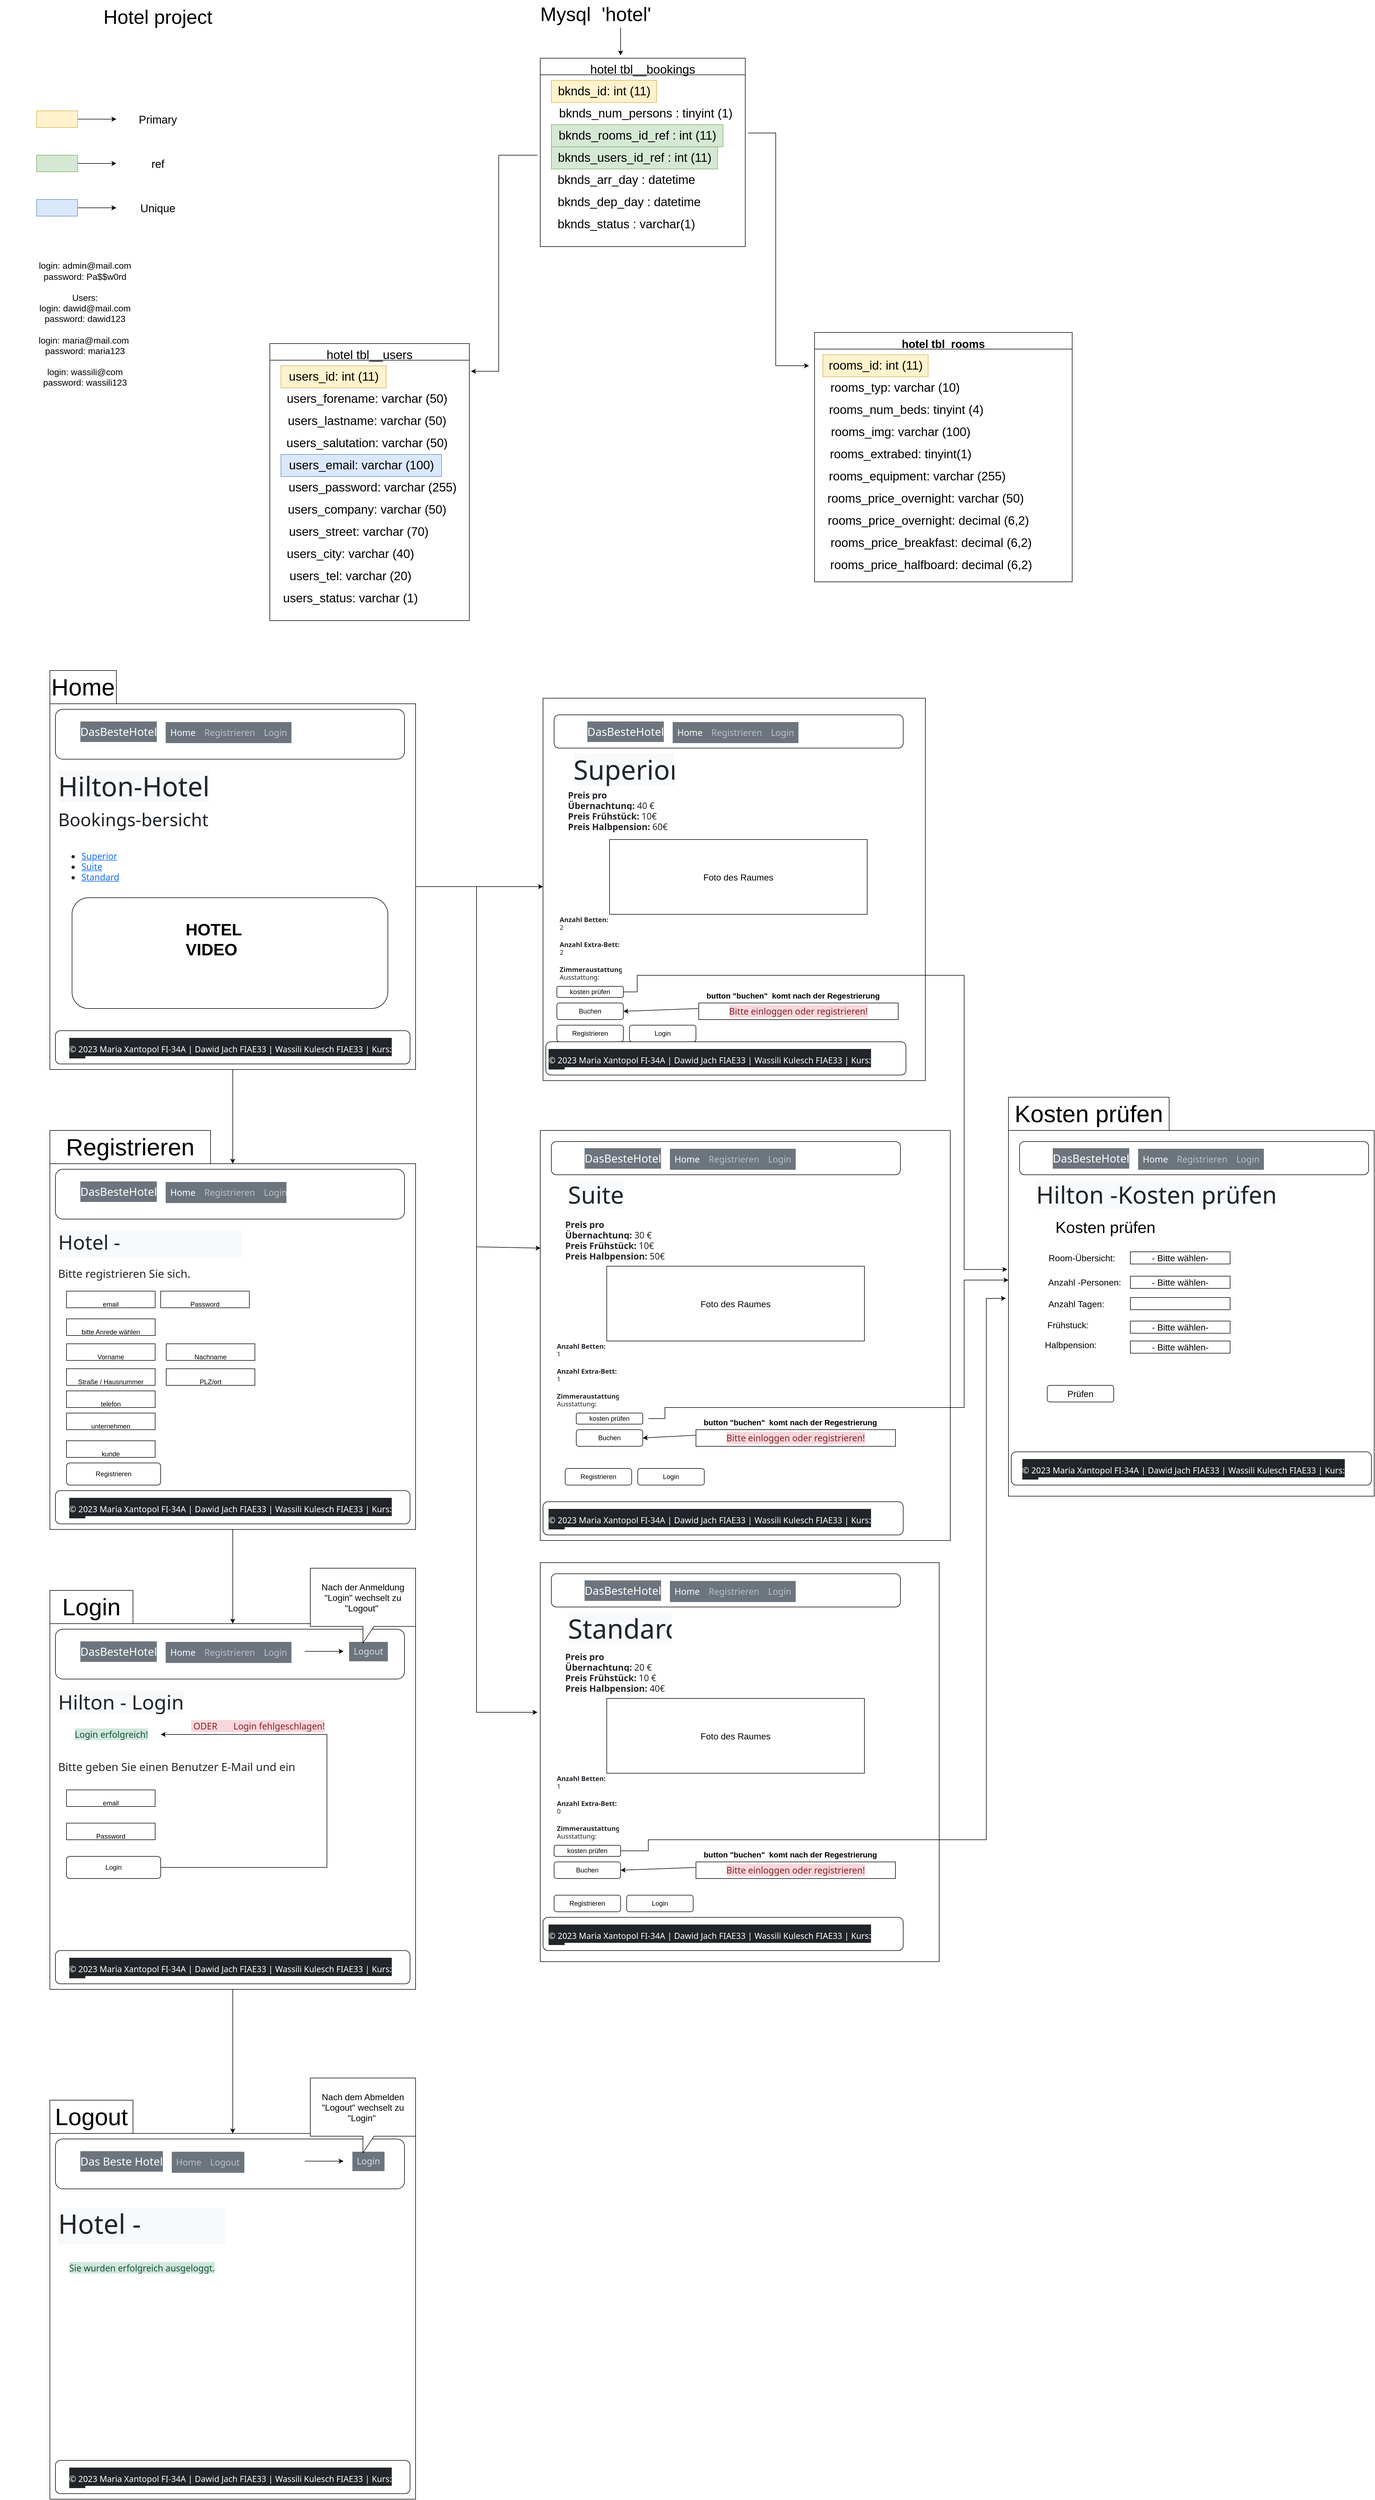 <mxfile version="20.8.3" type="device"><diagram id="kYRXUUeZJzHDn11XG3Q7" name="Seite-1"><mxGraphModel dx="2261" dy="1876" grid="1" gridSize="10" guides="1" tooltips="1" connect="1" arrows="1" fold="1" page="1" pageScale="1" pageWidth="827" pageHeight="1169" math="0" shadow="0"><root><mxCell id="0"/><mxCell id="1" parent="0"/><mxCell id="ZbJ3y1rjC0q2JZSYL3vN-1" value="" style="whiteSpace=wrap;html=1;aspect=fixed;" parent="1" vertex="1"><mxGeometry x="70" y="110" width="660" height="660" as="geometry"/></mxCell><mxCell id="ZbJ3y1rjC0q2JZSYL3vN-6" value="" style="endArrow=none;html=1;rounded=0;" parent="1" edge="1"><mxGeometry width="50" height="50" relative="1" as="geometry"><mxPoint x="440" y="370" as="sourcePoint"/><mxPoint x="440" y="370" as="targetPoint"/></mxGeometry></mxCell><mxCell id="ZbJ3y1rjC0q2JZSYL3vN-8" value="&lt;div style=&quot;text-align: justify;&quot;&gt;&lt;br&gt;&lt;/div&gt;" style="rounded=1;whiteSpace=wrap;html=1;align=left;" parent="1" vertex="1"><mxGeometry x="80" y="120" width="630" height="90" as="geometry"/></mxCell><mxCell id="ZbJ3y1rjC0q2JZSYL3vN-9" value="&lt;h1 style=&quot;box-sizing: border-box; margin-top: 0px; margin-bottom: 0.5rem; font-weight: 300; line-height: 1.2; font-size: 3rem; color: rgb(33, 37, 41); font-family: system-ui, -apple-system, &amp;quot;Segoe UI&amp;quot;, Roboto, &amp;quot;Helvetica Neue&amp;quot;, Arial, &amp;quot;Noto Sans&amp;quot;, &amp;quot;Liberation Sans&amp;quot;, sans-serif, &amp;quot;Apple Color Emoji&amp;quot;, &amp;quot;Segoe UI Emoji&amp;quot;, &amp;quot;Segoe UI Symbol&amp;quot;, &amp;quot;Noto Color Emoji&amp;quot;; background-color: rgb(248, 249, 250);&quot; class=&quot;display-5&quot;&gt;Hilton-Hotel&lt;/h1&gt;" style="text;html=1;strokeColor=none;fillColor=none;spacing=5;spacingTop=-20;whiteSpace=wrap;overflow=hidden;rounded=0;" parent="1" vertex="1"><mxGeometry x="80" y="240" width="290" height="50" as="geometry"/></mxCell><mxCell id="ZbJ3y1rjC0q2JZSYL3vN-10" value="&lt;h2 style=&quot;box-sizing: border-box; margin-top: 0px; margin-bottom: 0.5rem; font-weight: 500; line-height: 1.2; font-size: 2rem; color: rgb(33, 37, 41); font-family: system-ui, -apple-system, &amp;quot;Segoe UI&amp;quot;, Roboto, &amp;quot;Helvetica Neue&amp;quot;, Arial, &amp;quot;Noto Sans&amp;quot;, &amp;quot;Liberation Sans&amp;quot;, sans-serif, &amp;quot;Apple Color Emoji&amp;quot;, &amp;quot;Segoe UI Emoji&amp;quot;, &amp;quot;Segoe UI Symbol&amp;quot;, &amp;quot;Noto Color Emoji&amp;quot;; background-color: rgb(255, 255, 255);&quot;&gt;Bookings-bersicht&lt;/h2&gt;" style="text;html=1;strokeColor=none;fillColor=none;spacing=5;spacingTop=-20;whiteSpace=wrap;overflow=hidden;rounded=0;" parent="1" vertex="1"><mxGeometry x="80" y="310" width="290" height="30" as="geometry"/></mxCell><mxCell id="ZbJ3y1rjC0q2JZSYL3vN-15" value="&lt;h1&gt;&lt;ul style=&quot;box-sizing: border-box; padding-left: 2rem; margin-top: 0px; margin-bottom: 1rem; color: rgb(33, 37, 41); font-family: system-ui, -apple-system, &amp;quot;Segoe UI&amp;quot;, Roboto, &amp;quot;Helvetica Neue&amp;quot;, Arial, &amp;quot;Noto Sans&amp;quot;, &amp;quot;Liberation Sans&amp;quot;, sans-serif, &amp;quot;Apple Color Emoji&amp;quot;, &amp;quot;Segoe UI Emoji&amp;quot;, &amp;quot;Segoe UI Symbol&amp;quot;, &amp;quot;Noto Color Emoji&amp;quot;; font-size: 16px; font-weight: 400; background-color: rgb(255, 255, 255);&quot;&gt;&lt;li style=&quot;box-sizing: border-box;&quot;&gt;&lt;a style=&quot;box-sizing: border-box; color: rgb(13, 110, 253);&quot; href=&quot;http://localhost/php/Projektarbeit/post.php?room_id=3&quot;&gt;Superior&lt;/a&gt;&lt;/li&gt;&lt;li style=&quot;box-sizing: border-box;&quot;&gt;&lt;a style=&quot;box-sizing: border-box; color: rgb(13, 110, 253);&quot; href=&quot;http://localhost/php/Projektarbeit/post.php?room_id=2&quot;&gt;Suite&lt;/a&gt;&lt;/li&gt;&lt;li style=&quot;box-sizing: border-box;&quot;&gt;&lt;a style=&quot;box-sizing: border-box; color: rgb(13, 110, 253);&quot; href=&quot;http://localhost/php/Projektarbeit/post.php?room_id=1&quot;&gt;Standard&lt;/a&gt;&lt;/li&gt;&lt;/ul&gt;&lt;/h1&gt;" style="text;html=1;strokeColor=none;fillColor=none;spacing=5;spacingTop=-20;whiteSpace=wrap;overflow=hidden;rounded=0;" parent="1" vertex="1"><mxGeometry x="90" y="370" width="190" height="90" as="geometry"/></mxCell><mxCell id="ZbJ3y1rjC0q2JZSYL3vN-16" value="" style="rounded=1;whiteSpace=wrap;html=1;" parent="1" vertex="1"><mxGeometry x="80" y="700" width="640" height="60" as="geometry"/></mxCell><mxCell id="ZbJ3y1rjC0q2JZSYL3vN-17" value="&lt;h1&gt;&lt;span style=&quot;color: rgb(255, 255, 255); font-family: system-ui, -apple-system, &amp;quot;Segoe UI&amp;quot;, Roboto, &amp;quot;Helvetica Neue&amp;quot;, Arial, &amp;quot;Noto Sans&amp;quot;, &amp;quot;Liberation Sans&amp;quot;, sans-serif, &amp;quot;Apple Color Emoji&amp;quot;, &amp;quot;Segoe UI Emoji&amp;quot;, &amp;quot;Segoe UI Symbol&amp;quot;, &amp;quot;Noto Color Emoji&amp;quot;; font-weight: 400; background-color: rgb(33, 37, 41);&quot;&gt;&lt;font style=&quot;font-size: 15px;&quot;&gt;© 2023 Maria Xantopol FI-34A | Dawid Jach FIAE33 | Wassili Kulesch FIAE33 | Kurs: PHP&lt;/font&gt;&lt;/span&gt;&lt;br&gt;&lt;/h1&gt;" style="text;html=1;strokeColor=none;fillColor=none;spacing=5;spacingTop=-20;whiteSpace=wrap;overflow=hidden;rounded=0;" parent="1" vertex="1"><mxGeometry x="100" y="710" width="610" height="40" as="geometry"/></mxCell><mxCell id="ZbJ3y1rjC0q2JZSYL3vN-19" value="" style="rounded=1;whiteSpace=wrap;html=1;fontSize=15;" parent="1" vertex="1"><mxGeometry x="110" y="460" width="570" height="200" as="geometry"/></mxCell><mxCell id="ZbJ3y1rjC0q2JZSYL3vN-20" value="&lt;h1&gt;HOTEL VIDEO&lt;/h1&gt;" style="text;html=1;strokeColor=none;fillColor=none;spacing=5;spacingTop=-20;whiteSpace=wrap;overflow=hidden;rounded=0;fontSize=15;" parent="1" vertex="1"><mxGeometry x="310" y="490" width="190" height="120" as="geometry"/></mxCell><mxCell id="ZbJ3y1rjC0q2JZSYL3vN-21" value="&lt;h1&gt;&lt;a style=&quot;box-sizing: border-box; color: rgb(255, 255, 255); text-decoration-line: none; padding-top: 0.312rem; padding-bottom: 0.312rem; margin-right: 1rem; font-size: 1.25rem; font-family: system-ui, -apple-system, &amp;quot;Segoe UI&amp;quot;, Roboto, &amp;quot;Helvetica Neue&amp;quot;, Arial, &amp;quot;Noto Sans&amp;quot;, &amp;quot;Liberation Sans&amp;quot;, sans-serif, &amp;quot;Apple Color Emoji&amp;quot;, &amp;quot;Segoe UI Emoji&amp;quot;, &amp;quot;Segoe UI Symbol&amp;quot;, &amp;quot;Noto Color Emoji&amp;quot;; font-weight: 400; background-color: rgb(108, 117, 125);&quot; href=&quot;http://localhost/php/Projektarbeit/index.php&quot; class=&quot;navbar-brand&quot;&gt;DasBesteHotel&lt;/a&gt;&lt;a style=&quot;background-color: rgb(108, 117, 125); font-family: system-ui, -apple-system, &amp;quot;Segoe UI&amp;quot;, Roboto, &amp;quot;Helvetica Neue&amp;quot;, Arial, &amp;quot;Noto Sans&amp;quot;, &amp;quot;Liberation Sans&amp;quot;, sans-serif, &amp;quot;Apple Color Emoji&amp;quot;, &amp;quot;Segoe UI Emoji&amp;quot;, &amp;quot;Segoe UI Symbol&amp;quot;, &amp;quot;Noto Color Emoji&amp;quot;; font-size: 16px; font-weight: 400; box-sizing: border-box; color: rgb(255, 255, 255); text-decoration-line: none; padding: 0.5rem; transition: none 0s ease 0s; display: inline !important;&quot; aria-current=&quot;page&quot; class=&quot;nav-link active&quot; href=&quot;http://localhost/php/Projektarbeit/index.php&quot;&gt;Home&lt;/a&gt;&lt;a style=&quot;background-color: rgb(108, 117, 125); font-family: system-ui, -apple-system, &amp;quot;Segoe UI&amp;quot;, Roboto, &amp;quot;Helvetica Neue&amp;quot;, Arial, &amp;quot;Noto Sans&amp;quot;, &amp;quot;Liberation Sans&amp;quot;, sans-serif, &amp;quot;Apple Color Emoji&amp;quot;, &amp;quot;Segoe UI Emoji&amp;quot;, &amp;quot;Segoe UI Symbol&amp;quot;, &amp;quot;Noto Color Emoji&amp;quot;; font-size: 16px; font-weight: 400; box-sizing: border-box; color: rgba(255, 255, 255, 0.55); text-decoration-line: none; padding: 0.5rem; transition: none 0s ease 0s; display: inline !important;&quot; class=&quot;nav-link&quot; href=&quot;http://localhost/php/Projektarbeit/register.php&quot;&gt;Registrieren&lt;/a&gt;&lt;a style=&quot;background-color: rgb(108, 117, 125); font-family: system-ui, -apple-system, &amp;quot;Segoe UI&amp;quot;, Roboto, &amp;quot;Helvetica Neue&amp;quot;, Arial, &amp;quot;Noto Sans&amp;quot;, &amp;quot;Liberation Sans&amp;quot;, sans-serif, &amp;quot;Apple Color Emoji&amp;quot;, &amp;quot;Segoe UI Emoji&amp;quot;, &amp;quot;Segoe UI Symbol&amp;quot;, &amp;quot;Noto Color Emoji&amp;quot;; font-size: 16px; font-weight: 400; box-sizing: border-box; color: rgba(255, 255, 255, 0.55); text-decoration-line: none; padding: 0.5rem; transition: none 0s ease 0s; display: inline !important;&quot; class=&quot;nav-link&quot; href=&quot;http://localhost/php/Projektarbeit/login.php&quot;&gt;Login&lt;/a&gt;&lt;/h1&gt;" style="text;html=1;strokeColor=none;fillColor=none;spacing=5;spacingTop=-20;whiteSpace=wrap;overflow=hidden;rounded=0;fontSize=15;" parent="1" vertex="1"><mxGeometry x="120" y="130" width="530" height="60" as="geometry"/></mxCell><mxCell id="ZbJ3y1rjC0q2JZSYL3vN-22" value="&lt;span style=&quot;color: rgba(0, 0, 0, 0); font-family: monospace; font-size: 0px; text-align: start;&quot;&gt;%3CmxGraphModel%3E%3Croot%3E%3CmxCell%20id%3D%220%22%2F%3E%3CmxCell%20id%3D%221%22%20parent%3D%220%22%2F%3E%3CmxCell%20id%3D%222%22%20value%3D%22%22%20style%3D%22rounded%3D1%3BwhiteSpace%3Dwrap%3Bhtml%3D1%3BfontSize%3D15%3B%22%20vertex%3D%221%22%20parent%3D%221%22%3E%3CmxGeometry%20x%3D%2260%22%20y%3D%22940%22%20width%3D%22680%22%20height%3D%2260%22%20as%3D%22geometry%22%2F%3E%3C%2FmxCell%3E%3C%2Froot%3E%3C%2FmxGraphModel%3E&lt;/span&gt;" style="whiteSpace=wrap;html=1;aspect=fixed;fontSize=15;" parent="1" vertex="1"><mxGeometry x="960" y="100" width="690" height="690" as="geometry"/></mxCell><mxCell id="ZbJ3y1rjC0q2JZSYL3vN-23" value="" style="rounded=1;whiteSpace=wrap;html=1;fontSize=15;" parent="1" vertex="1"><mxGeometry x="980" y="130" width="630" height="60" as="geometry"/></mxCell><mxCell id="ZbJ3y1rjC0q2JZSYL3vN-24" value="" style="rounded=1;whiteSpace=wrap;html=1;fontSize=15;" parent="1" vertex="1"><mxGeometry x="965" y="720" width="650" height="60" as="geometry"/></mxCell><mxCell id="ZbJ3y1rjC0q2JZSYL3vN-28" value="&lt;h1&gt;&lt;a class=&quot;navbar-brand&quot; href=&quot;http://localhost/php/Projektarbeit/index.php&quot; style=&quot;box-sizing: border-box; color: rgb(255, 255, 255); text-decoration-line: none; padding-top: 0.312rem; padding-bottom: 0.312rem; margin-right: 1rem; font-size: 1.25rem; font-family: system-ui, -apple-system, &amp;quot;Segoe UI&amp;quot;, Roboto, &amp;quot;Helvetica Neue&amp;quot;, Arial, &amp;quot;Noto Sans&amp;quot;, &amp;quot;Liberation Sans&amp;quot;, sans-serif, &amp;quot;Apple Color Emoji&amp;quot;, &amp;quot;Segoe UI Emoji&amp;quot;, &amp;quot;Segoe UI Symbol&amp;quot;, &amp;quot;Noto Color Emoji&amp;quot;; font-weight: 400; background-color: rgb(108, 117, 125);&quot;&gt;DasBesteHotel&lt;/a&gt;&lt;a href=&quot;http://localhost/php/Projektarbeit/index.php&quot; class=&quot;nav-link active&quot; aria-current=&quot;page&quot; style=&quot;background-color: rgb(108, 117, 125); font-family: system-ui, -apple-system, &amp;quot;Segoe UI&amp;quot;, Roboto, &amp;quot;Helvetica Neue&amp;quot;, Arial, &amp;quot;Noto Sans&amp;quot;, &amp;quot;Liberation Sans&amp;quot;, sans-serif, &amp;quot;Apple Color Emoji&amp;quot;, &amp;quot;Segoe UI Emoji&amp;quot;, &amp;quot;Segoe UI Symbol&amp;quot;, &amp;quot;Noto Color Emoji&amp;quot;; font-size: 16px; font-weight: 400; box-sizing: border-box; color: rgb(255, 255, 255); text-decoration-line: none; padding: 0.5rem; transition: none 0s ease 0s; display: inline !important;&quot;&gt;Home&lt;/a&gt;&lt;a href=&quot;http://localhost/php/Projektarbeit/register.php&quot; class=&quot;nav-link&quot; style=&quot;background-color: rgb(108, 117, 125); font-family: system-ui, -apple-system, &amp;quot;Segoe UI&amp;quot;, Roboto, &amp;quot;Helvetica Neue&amp;quot;, Arial, &amp;quot;Noto Sans&amp;quot;, &amp;quot;Liberation Sans&amp;quot;, sans-serif, &amp;quot;Apple Color Emoji&amp;quot;, &amp;quot;Segoe UI Emoji&amp;quot;, &amp;quot;Segoe UI Symbol&amp;quot;, &amp;quot;Noto Color Emoji&amp;quot;; font-size: 16px; font-weight: 400; box-sizing: border-box; color: rgba(255, 255, 255, 0.55); text-decoration-line: none; padding: 0.5rem; transition: none 0s ease 0s; display: inline !important;&quot;&gt;Registrieren&lt;/a&gt;&lt;a href=&quot;http://localhost/php/Projektarbeit/login.php&quot; class=&quot;nav-link&quot; style=&quot;background-color: rgb(108, 117, 125); font-family: system-ui, -apple-system, &amp;quot;Segoe UI&amp;quot;, Roboto, &amp;quot;Helvetica Neue&amp;quot;, Arial, &amp;quot;Noto Sans&amp;quot;, &amp;quot;Liberation Sans&amp;quot;, sans-serif, &amp;quot;Apple Color Emoji&amp;quot;, &amp;quot;Segoe UI Emoji&amp;quot;, &amp;quot;Segoe UI Symbol&amp;quot;, &amp;quot;Noto Color Emoji&amp;quot;; font-size: 16px; font-weight: 400; box-sizing: border-box; color: rgba(255, 255, 255, 0.55); text-decoration-line: none; padding: 0.5rem; transition: none 0s ease 0s; display: inline !important;&quot;&gt;Login&lt;/a&gt;&lt;/h1&gt;" style="text;html=1;strokeColor=none;fillColor=none;spacing=5;spacingTop=-20;whiteSpace=wrap;overflow=hidden;rounded=0;fontSize=15;" parent="1" vertex="1"><mxGeometry x="1035" y="130" width="530" height="60" as="geometry"/></mxCell><mxCell id="ZbJ3y1rjC0q2JZSYL3vN-29" value="&lt;h1&gt;&lt;span style=&quot;color: rgb(255, 255, 255); font-family: system-ui, -apple-system, &amp;quot;Segoe UI&amp;quot;, Roboto, &amp;quot;Helvetica Neue&amp;quot;, Arial, &amp;quot;Noto Sans&amp;quot;, &amp;quot;Liberation Sans&amp;quot;, sans-serif, &amp;quot;Apple Color Emoji&amp;quot;, &amp;quot;Segoe UI Emoji&amp;quot;, &amp;quot;Segoe UI Symbol&amp;quot;, &amp;quot;Noto Color Emoji&amp;quot;; font-weight: 400; background-color: rgb(33, 37, 41);&quot;&gt;&lt;font style=&quot;font-size: 15px;&quot;&gt;© 2023 Maria Xantopol FI-34A | Dawid Jach FIAE33 | Wassili Kulesch FIAE33 | Kurs: PHP&lt;/font&gt;&lt;/span&gt;&lt;br&gt;&lt;/h1&gt;" style="text;html=1;strokeColor=none;fillColor=none;spacing=5;spacingTop=-20;whiteSpace=wrap;overflow=hidden;rounded=0;" parent="1" vertex="1"><mxGeometry x="965" y="730" width="610" height="40" as="geometry"/></mxCell><mxCell id="ZbJ3y1rjC0q2JZSYL3vN-30" value="&lt;h1 style=&quot;box-sizing: border-box; margin-top: 0px; margin-bottom: 0.5rem; font-weight: 300; line-height: 1.2; font-size: 3rem; color: rgb(33, 37, 41); font-family: system-ui, -apple-system, &amp;quot;Segoe UI&amp;quot;, Roboto, &amp;quot;Helvetica Neue&amp;quot;, Arial, &amp;quot;Noto Sans&amp;quot;, &amp;quot;Liberation Sans&amp;quot;, sans-serif, &amp;quot;Apple Color Emoji&amp;quot;, &amp;quot;Segoe UI Emoji&amp;quot;, &amp;quot;Segoe UI Symbol&amp;quot;, &amp;quot;Noto Color Emoji&amp;quot;; background-color: rgb(248, 249, 250);&quot; class=&quot;display-5&quot;&gt;Superior&lt;/h1&gt;" style="text;html=1;strokeColor=none;fillColor=none;spacing=5;spacingTop=-20;whiteSpace=wrap;overflow=hidden;rounded=0;fontSize=15;" parent="1" vertex="1"><mxGeometry x="1010" y="210" width="190" height="50" as="geometry"/></mxCell><mxCell id="ZbJ3y1rjC0q2JZSYL3vN-31" value="&lt;h1 style=&quot;font-size: 16px;&quot;&gt;&lt;span style=&quot;box-sizing: border-box; font-weight: bolder; color: rgb(33, 37, 41); font-family: system-ui, -apple-system, &amp;quot;Segoe UI&amp;quot;, Roboto, &amp;quot;Helvetica Neue&amp;quot;, Arial, &amp;quot;Noto Sans&amp;quot;, &amp;quot;Liberation Sans&amp;quot;, sans-serif, &amp;quot;Apple Color Emoji&amp;quot;, &amp;quot;Segoe UI Emoji&amp;quot;, &amp;quot;Segoe UI Symbol&amp;quot;, &amp;quot;Noto Color Emoji&amp;quot;; background-color: rgb(255, 255, 255);&quot;&gt;Preis pro Übernachtung:&amp;nbsp;&lt;/span&gt;&lt;span style=&quot;color: rgb(33, 37, 41); font-family: system-ui, -apple-system, &amp;quot;Segoe UI&amp;quot;, Roboto, &amp;quot;Helvetica Neue&amp;quot;, Arial, &amp;quot;Noto Sans&amp;quot;, &amp;quot;Liberation Sans&amp;quot;, sans-serif, &amp;quot;Apple Color Emoji&amp;quot;, &amp;quot;Segoe UI Emoji&amp;quot;, &amp;quot;Segoe UI Symbol&amp;quot;, &amp;quot;Noto Color Emoji&amp;quot;; font-weight: 400; background-color: rgb(255, 255, 255);&quot;&gt;40 €&lt;/span&gt;&lt;br style=&quot;box-sizing: border-box; color: rgb(33, 37, 41); font-family: system-ui, -apple-system, &amp;quot;Segoe UI&amp;quot;, Roboto, &amp;quot;Helvetica Neue&amp;quot;, Arial, &amp;quot;Noto Sans&amp;quot;, &amp;quot;Liberation Sans&amp;quot;, sans-serif, &amp;quot;Apple Color Emoji&amp;quot;, &amp;quot;Segoe UI Emoji&amp;quot;, &amp;quot;Segoe UI Symbol&amp;quot;, &amp;quot;Noto Color Emoji&amp;quot;; font-weight: 400; background-color: rgb(255, 255, 255);&quot;&gt;&lt;span style=&quot;box-sizing: border-box; font-weight: bolder; color: rgb(33, 37, 41); font-family: system-ui, -apple-system, &amp;quot;Segoe UI&amp;quot;, Roboto, &amp;quot;Helvetica Neue&amp;quot;, Arial, &amp;quot;Noto Sans&amp;quot;, &amp;quot;Liberation Sans&amp;quot;, sans-serif, &amp;quot;Apple Color Emoji&amp;quot;, &amp;quot;Segoe UI Emoji&amp;quot;, &amp;quot;Segoe UI Symbol&amp;quot;, &amp;quot;Noto Color Emoji&amp;quot;; background-color: rgb(255, 255, 255);&quot;&gt;Preis Frühstück:&amp;nbsp;&lt;/span&gt;&lt;span style=&quot;color: rgb(33, 37, 41); font-family: system-ui, -apple-system, &amp;quot;Segoe UI&amp;quot;, Roboto, &amp;quot;Helvetica Neue&amp;quot;, Arial, &amp;quot;Noto Sans&amp;quot;, &amp;quot;Liberation Sans&amp;quot;, sans-serif, &amp;quot;Apple Color Emoji&amp;quot;, &amp;quot;Segoe UI Emoji&amp;quot;, &amp;quot;Segoe UI Symbol&amp;quot;, &amp;quot;Noto Color Emoji&amp;quot;; font-weight: 400; background-color: rgb(255, 255, 255);&quot;&gt;10€&lt;/span&gt;&lt;br style=&quot;box-sizing: border-box; color: rgb(33, 37, 41); font-family: system-ui, -apple-system, &amp;quot;Segoe UI&amp;quot;, Roboto, &amp;quot;Helvetica Neue&amp;quot;, Arial, &amp;quot;Noto Sans&amp;quot;, &amp;quot;Liberation Sans&amp;quot;, sans-serif, &amp;quot;Apple Color Emoji&amp;quot;, &amp;quot;Segoe UI Emoji&amp;quot;, &amp;quot;Segoe UI Symbol&amp;quot;, &amp;quot;Noto Color Emoji&amp;quot;; font-weight: 400; background-color: rgb(255, 255, 255);&quot;&gt;&lt;span style=&quot;box-sizing: border-box; font-weight: bolder; color: rgb(33, 37, 41); font-family: system-ui, -apple-system, &amp;quot;Segoe UI&amp;quot;, Roboto, &amp;quot;Helvetica Neue&amp;quot;, Arial, &amp;quot;Noto Sans&amp;quot;, &amp;quot;Liberation Sans&amp;quot;, sans-serif, &amp;quot;Apple Color Emoji&amp;quot;, &amp;quot;Segoe UI Emoji&amp;quot;, &amp;quot;Segoe UI Symbol&amp;quot;, &amp;quot;Noto Color Emoji&amp;quot;; background-color: rgb(255, 255, 255);&quot;&gt;Preis Halbpension:&amp;nbsp;&lt;/span&gt;&lt;span style=&quot;color: rgb(33, 37, 41); font-family: system-ui, -apple-system, &amp;quot;Segoe UI&amp;quot;, Roboto, &amp;quot;Helvetica Neue&amp;quot;, Arial, &amp;quot;Noto Sans&amp;quot;, &amp;quot;Liberation Sans&amp;quot;, sans-serif, &amp;quot;Apple Color Emoji&amp;quot;, &amp;quot;Segoe UI Emoji&amp;quot;, &amp;quot;Segoe UI Symbol&amp;quot;, &amp;quot;Noto Color Emoji&amp;quot;; font-weight: 400; background-color: rgb(255, 255, 255);&quot;&gt;60€&lt;/span&gt;&lt;br&gt;&lt;/h1&gt;" style="text;html=1;strokeColor=none;fillColor=none;spacing=5;spacingTop=-20;whiteSpace=wrap;overflow=hidden;rounded=0;fontSize=15;" parent="1" vertex="1"><mxGeometry x="1000" y="265" width="200" height="90" as="geometry"/></mxCell><mxCell id="ZbJ3y1rjC0q2JZSYL3vN-32" value="Foto des Raumes" style="rounded=0;whiteSpace=wrap;html=1;fontSize=16;" parent="1" vertex="1"><mxGeometry x="1080" y="355" width="465" height="135" as="geometry"/></mxCell><mxCell id="ZbJ3y1rjC0q2JZSYL3vN-33" value="&lt;h1 style=&quot;font-size: 12px;&quot;&gt;&lt;p style=&quot;box-sizing: border-box; margin-top: 0px; margin-bottom: 1rem; color: rgb(33, 37, 41); font-family: system-ui, -apple-system, &amp;quot;Segoe UI&amp;quot;, Roboto, &amp;quot;Helvetica Neue&amp;quot;, Arial, &amp;quot;Noto Sans&amp;quot;, &amp;quot;Liberation Sans&amp;quot;, sans-serif, &amp;quot;Apple Color Emoji&amp;quot;, &amp;quot;Segoe UI Emoji&amp;quot;, &amp;quot;Segoe UI Symbol&amp;quot;, &amp;quot;Noto Color Emoji&amp;quot;; font-weight: 400; background-color: rgb(255, 255, 255);&quot;&gt;&lt;span style=&quot;box-sizing: border-box; font-weight: bolder;&quot;&gt;Anzahl Betten:&lt;/span&gt;&lt;br style=&quot;box-sizing: border-box;&quot;&gt;2&lt;/p&gt;&lt;p style=&quot;box-sizing: border-box; margin-top: 0px; margin-bottom: 1rem; color: rgb(33, 37, 41); font-family: system-ui, -apple-system, &amp;quot;Segoe UI&amp;quot;, Roboto, &amp;quot;Helvetica Neue&amp;quot;, Arial, &amp;quot;Noto Sans&amp;quot;, &amp;quot;Liberation Sans&amp;quot;, sans-serif, &amp;quot;Apple Color Emoji&amp;quot;, &amp;quot;Segoe UI Emoji&amp;quot;, &amp;quot;Segoe UI Symbol&amp;quot;, &amp;quot;Noto Color Emoji&amp;quot;; font-weight: 400; background-color: rgb(255, 255, 255);&quot;&gt;&lt;span style=&quot;box-sizing: border-box; font-weight: bolder;&quot;&gt;Anzahl Extra-Bett:&lt;/span&gt;&lt;br style=&quot;box-sizing: border-box;&quot;&gt;2&lt;/p&gt;&lt;p style=&quot;box-sizing: border-box; margin-top: 0px; margin-bottom: 1rem; color: rgb(33, 37, 41); font-family: system-ui, -apple-system, &amp;quot;Segoe UI&amp;quot;, Roboto, &amp;quot;Helvetica Neue&amp;quot;, Arial, &amp;quot;Noto Sans&amp;quot;, &amp;quot;Liberation Sans&amp;quot;, sans-serif, &amp;quot;Apple Color Emoji&amp;quot;, &amp;quot;Segoe UI Emoji&amp;quot;, &amp;quot;Segoe UI Symbol&amp;quot;, &amp;quot;Noto Color Emoji&amp;quot;; font-weight: 400; background-color: rgb(255, 255, 255);&quot;&gt;&lt;span style=&quot;box-sizing: border-box; font-weight: bolder;&quot;&gt;Zimmeraustattung:&lt;/span&gt;&lt;br style=&quot;box-sizing: border-box;&quot;&gt;Ausstattung:&lt;/p&gt;&lt;/h1&gt;" style="text;html=1;strokeColor=none;fillColor=none;spacing=5;spacingTop=-20;whiteSpace=wrap;overflow=hidden;rounded=0;fontSize=16;" parent="1" vertex="1"><mxGeometry x="985" y="495" width="120" height="125" as="geometry"/></mxCell><mxCell id="ZbJ3y1rjC0q2JZSYL3vN-34" value="&lt;span style=&quot;color: rgb(132, 32, 41); font-family: system-ui, -apple-system, &amp;quot;Segoe UI&amp;quot;, Roboto, &amp;quot;Helvetica Neue&amp;quot;, Arial, &amp;quot;Noto Sans&amp;quot;, &amp;quot;Liberation Sans&amp;quot;, sans-serif, &amp;quot;Apple Color Emoji&amp;quot;, &amp;quot;Segoe UI Emoji&amp;quot;, &amp;quot;Segoe UI Symbol&amp;quot;, &amp;quot;Noto Color Emoji&amp;quot;; font-size: 16px; text-align: start; background-color: rgb(248, 215, 218);&quot;&gt;Bitte einloggen oder registrieren!&lt;/span&gt;" style="shape=callout;whiteSpace=wrap;html=1;perimeter=calloutPerimeter;fontSize=12;size=0;position=0.58;" parent="1" vertex="1"><mxGeometry x="1241" y="650" width="360" height="30" as="geometry"/></mxCell><mxCell id="ZbJ3y1rjC0q2JZSYL3vN-35" value="kosten prüfen" style="rounded=1;whiteSpace=wrap;html=1;fontSize=12;" parent="1" vertex="1"><mxGeometry x="985" y="620" width="120" height="20" as="geometry"/></mxCell><mxCell id="ZbJ3y1rjC0q2JZSYL3vN-36" value="Buchen" style="rounded=1;whiteSpace=wrap;html=1;fontSize=12;" parent="1" vertex="1"><mxGeometry x="985" y="650" width="120" height="30" as="geometry"/></mxCell><mxCell id="ZbJ3y1rjC0q2JZSYL3vN-37" value="" style="endArrow=classic;html=1;rounded=0;fontSize=12;entryX=1;entryY=0.5;entryDx=0;entryDy=0;" parent="1" target="ZbJ3y1rjC0q2JZSYL3vN-36" edge="1"><mxGeometry width="50" height="50" relative="1" as="geometry"><mxPoint x="1240" y="660" as="sourcePoint"/><mxPoint x="1130" y="560" as="targetPoint"/><Array as="points"/></mxGeometry></mxCell><mxCell id="ZbJ3y1rjC0q2JZSYL3vN-38" value="&lt;h1 style=&quot;font-size: 14px;&quot;&gt;button &quot;buchen&quot;&amp;nbsp; komt nach der Regestrierung&lt;/h1&gt;" style="text;html=1;strokeColor=none;fillColor=none;spacing=5;spacingTop=-20;whiteSpace=wrap;overflow=hidden;rounded=0;fontSize=12;" parent="1" vertex="1"><mxGeometry x="1250" y="630" width="340" height="20" as="geometry"/></mxCell><mxCell id="ZbJ3y1rjC0q2JZSYL3vN-39" value="" style="endArrow=classic;html=1;rounded=0;fontSize=14;" parent="1" source="ZbJ3y1rjC0q2JZSYL3vN-1" edge="1"><mxGeometry width="50" height="50" relative="1" as="geometry"><mxPoint x="1080" y="510" as="sourcePoint"/><mxPoint x="960" y="440" as="targetPoint"/><Array as="points"><mxPoint x="840" y="440"/></Array></mxGeometry></mxCell><mxCell id="ZbJ3y1rjC0q2JZSYL3vN-40" value="&lt;span style=&quot;color: rgba(0, 0, 0, 0); font-family: monospace; font-size: 0px; text-align: start;&quot;&gt;%3CmxGraphModel%3E%3Croot%3E%3CmxCell%20id%3D%220%22%2F%3E%3CmxCell%20id%3D%221%22%20parent%3D%220%22%2F%3E%3CmxCell%20id%3D%222%22%20value%3D%22%22%20style%3D%22rounded%3D1%3BwhiteSpace%3Dwrap%3Bhtml%3D1%3BfontSize%3D15%3B%22%20vertex%3D%221%22%20parent%3D%221%22%3E%3CmxGeometry%20x%3D%2260%22%20y%3D%22940%22%20width%3D%22680%22%20height%3D%2260%22%20as%3D%22geometry%22%2F%3E%3C%2FmxCell%3E%3C%2Froot%3E%3C%2FmxGraphModel%3E&lt;/span&gt;" style="whiteSpace=wrap;html=1;aspect=fixed;fontSize=15;" parent="1" vertex="1"><mxGeometry x="955" y="880" width="740" height="740" as="geometry"/></mxCell><mxCell id="ZbJ3y1rjC0q2JZSYL3vN-41" value="" style="rounded=1;whiteSpace=wrap;html=1;fontSize=15;" parent="1" vertex="1"><mxGeometry x="975" y="900" width="630" height="60" as="geometry"/></mxCell><mxCell id="ZbJ3y1rjC0q2JZSYL3vN-42" value="" style="rounded=1;whiteSpace=wrap;html=1;fontSize=15;" parent="1" vertex="1"><mxGeometry x="960" y="1550" width="650" height="60" as="geometry"/></mxCell><mxCell id="ZbJ3y1rjC0q2JZSYL3vN-43" value="&lt;h1&gt;&lt;a class=&quot;navbar-brand&quot; href=&quot;http://localhost/php/Projektarbeit/index.php&quot; style=&quot;box-sizing: border-box; color: rgb(255, 255, 255); text-decoration-line: none; padding-top: 0.312rem; padding-bottom: 0.312rem; margin-right: 1rem; font-size: 1.25rem; font-family: system-ui, -apple-system, &amp;quot;Segoe UI&amp;quot;, Roboto, &amp;quot;Helvetica Neue&amp;quot;, Arial, &amp;quot;Noto Sans&amp;quot;, &amp;quot;Liberation Sans&amp;quot;, sans-serif, &amp;quot;Apple Color Emoji&amp;quot;, &amp;quot;Segoe UI Emoji&amp;quot;, &amp;quot;Segoe UI Symbol&amp;quot;, &amp;quot;Noto Color Emoji&amp;quot;; font-weight: 400; background-color: rgb(108, 117, 125);&quot;&gt;DasBesteHotel&lt;/a&gt;&lt;a href=&quot;http://localhost/php/Projektarbeit/index.php&quot; class=&quot;nav-link active&quot; aria-current=&quot;page&quot; style=&quot;background-color: rgb(108, 117, 125); font-family: system-ui, -apple-system, &amp;quot;Segoe UI&amp;quot;, Roboto, &amp;quot;Helvetica Neue&amp;quot;, Arial, &amp;quot;Noto Sans&amp;quot;, &amp;quot;Liberation Sans&amp;quot;, sans-serif, &amp;quot;Apple Color Emoji&amp;quot;, &amp;quot;Segoe UI Emoji&amp;quot;, &amp;quot;Segoe UI Symbol&amp;quot;, &amp;quot;Noto Color Emoji&amp;quot;; font-size: 16px; font-weight: 400; box-sizing: border-box; color: rgb(255, 255, 255); text-decoration-line: none; padding: 0.5rem; transition: none 0s ease 0s; display: inline !important;&quot;&gt;Home&lt;/a&gt;&lt;a href=&quot;http://localhost/php/Projektarbeit/register.php&quot; class=&quot;nav-link&quot; style=&quot;background-color: rgb(108, 117, 125); font-family: system-ui, -apple-system, &amp;quot;Segoe UI&amp;quot;, Roboto, &amp;quot;Helvetica Neue&amp;quot;, Arial, &amp;quot;Noto Sans&amp;quot;, &amp;quot;Liberation Sans&amp;quot;, sans-serif, &amp;quot;Apple Color Emoji&amp;quot;, &amp;quot;Segoe UI Emoji&amp;quot;, &amp;quot;Segoe UI Symbol&amp;quot;, &amp;quot;Noto Color Emoji&amp;quot;; font-size: 16px; font-weight: 400; box-sizing: border-box; color: rgba(255, 255, 255, 0.55); text-decoration-line: none; padding: 0.5rem; transition: none 0s ease 0s; display: inline !important;&quot;&gt;Registrieren&lt;/a&gt;&lt;a href=&quot;http://localhost/php/Projektarbeit/login.php&quot; class=&quot;nav-link&quot; style=&quot;background-color: rgb(108, 117, 125); font-family: system-ui, -apple-system, &amp;quot;Segoe UI&amp;quot;, Roboto, &amp;quot;Helvetica Neue&amp;quot;, Arial, &amp;quot;Noto Sans&amp;quot;, &amp;quot;Liberation Sans&amp;quot;, sans-serif, &amp;quot;Apple Color Emoji&amp;quot;, &amp;quot;Segoe UI Emoji&amp;quot;, &amp;quot;Segoe UI Symbol&amp;quot;, &amp;quot;Noto Color Emoji&amp;quot;; font-size: 16px; font-weight: 400; box-sizing: border-box; color: rgba(255, 255, 255, 0.55); text-decoration-line: none; padding: 0.5rem; transition: none 0s ease 0s; display: inline !important;&quot;&gt;Login&lt;/a&gt;&lt;/h1&gt;" style="text;html=1;strokeColor=none;fillColor=none;spacing=5;spacingTop=-20;whiteSpace=wrap;overflow=hidden;rounded=0;fontSize=15;" parent="1" vertex="1"><mxGeometry x="1030" y="900" width="530" height="60" as="geometry"/></mxCell><mxCell id="ZbJ3y1rjC0q2JZSYL3vN-44" value="&lt;h1&gt;&lt;span style=&quot;color: rgb(255, 255, 255); font-family: system-ui, -apple-system, &amp;quot;Segoe UI&amp;quot;, Roboto, &amp;quot;Helvetica Neue&amp;quot;, Arial, &amp;quot;Noto Sans&amp;quot;, &amp;quot;Liberation Sans&amp;quot;, sans-serif, &amp;quot;Apple Color Emoji&amp;quot;, &amp;quot;Segoe UI Emoji&amp;quot;, &amp;quot;Segoe UI Symbol&amp;quot;, &amp;quot;Noto Color Emoji&amp;quot;; font-weight: 400; background-color: rgb(33, 37, 41);&quot;&gt;&lt;font style=&quot;font-size: 15px;&quot;&gt;© 2023 Maria Xantopol FI-34A | Dawid Jach FIAE33 | Wassili Kulesch FIAE33 | Kurs: PHP&lt;/font&gt;&lt;/span&gt;&lt;br&gt;&lt;/h1&gt;" style="text;html=1;strokeColor=none;fillColor=none;spacing=5;spacingTop=-20;whiteSpace=wrap;overflow=hidden;rounded=0;" parent="1" vertex="1"><mxGeometry x="965" y="1560" width="610" height="40" as="geometry"/></mxCell><mxCell id="ZbJ3y1rjC0q2JZSYL3vN-45" value="&lt;h1 style=&quot;box-sizing: border-box; margin-top: 0px; margin-bottom: 0.5rem; font-weight: 300; line-height: 1.2; color: rgb(33, 37, 41); font-family: system-ui, -apple-system, &amp;quot;Segoe UI&amp;quot;, Roboto, &amp;quot;Helvetica Neue&amp;quot;, Arial, &amp;quot;Noto Sans&amp;quot;, &amp;quot;Liberation Sans&amp;quot;, sans-serif, &amp;quot;Apple Color Emoji&amp;quot;, &amp;quot;Segoe UI Emoji&amp;quot;, &amp;quot;Segoe UI Symbol&amp;quot;, &amp;quot;Noto Color Emoji&amp;quot;; background-color: rgb(248, 249, 250);&quot; class=&quot;display-5&quot;&gt;&lt;font style=&quot;font-size: 43px;&quot;&gt;Suite&lt;/font&gt;&lt;/h1&gt;" style="text;html=1;strokeColor=none;fillColor=none;spacing=5;spacingTop=-20;whiteSpace=wrap;overflow=hidden;rounded=0;fontSize=15;" parent="1" vertex="1"><mxGeometry x="1000" y="980" width="195" height="60" as="geometry"/></mxCell><mxCell id="ZbJ3y1rjC0q2JZSYL3vN-46" value="&lt;h1 style=&quot;font-size: 16px;&quot;&gt;&lt;span style=&quot;box-sizing: border-box; font-weight: bolder; color: rgb(33, 37, 41); font-family: system-ui, -apple-system, &amp;quot;Segoe UI&amp;quot;, Roboto, &amp;quot;Helvetica Neue&amp;quot;, Arial, &amp;quot;Noto Sans&amp;quot;, &amp;quot;Liberation Sans&amp;quot;, sans-serif, &amp;quot;Apple Color Emoji&amp;quot;, &amp;quot;Segoe UI Emoji&amp;quot;, &amp;quot;Segoe UI Symbol&amp;quot;, &amp;quot;Noto Color Emoji&amp;quot;; background-color: rgb(255, 255, 255);&quot;&gt;Preis pro Übernachtung: &lt;/span&gt;&lt;span style=&quot;box-sizing: border-box; color: rgb(33, 37, 41); font-family: system-ui, -apple-system, &amp;quot;Segoe UI&amp;quot;, Roboto, &amp;quot;Helvetica Neue&amp;quot;, Arial, &amp;quot;Noto Sans&amp;quot;, &amp;quot;Liberation Sans&amp;quot;, sans-serif, &amp;quot;Apple Color Emoji&amp;quot;, &amp;quot;Segoe UI Emoji&amp;quot;, &amp;quot;Segoe UI Symbol&amp;quot;, &amp;quot;Noto Color Emoji&amp;quot;; background-color: rgb(255, 255, 255); font-weight: normal;&quot;&gt;30&lt;/span&gt;&lt;span style=&quot;box-sizing: border-box; font-weight: bolder; color: rgb(33, 37, 41); font-family: system-ui, -apple-system, &amp;quot;Segoe UI&amp;quot;, Roboto, &amp;quot;Helvetica Neue&amp;quot;, Arial, &amp;quot;Noto Sans&amp;quot;, &amp;quot;Liberation Sans&amp;quot;, sans-serif, &amp;quot;Apple Color Emoji&amp;quot;, &amp;quot;Segoe UI Emoji&amp;quot;, &amp;quot;Segoe UI Symbol&amp;quot;, &amp;quot;Noto Color Emoji&amp;quot;; background-color: rgb(255, 255, 255);&quot;&gt;&amp;nbsp;&lt;/span&gt;&lt;span style=&quot;color: rgb(33, 37, 41); font-family: system-ui, -apple-system, &amp;quot;Segoe UI&amp;quot;, Roboto, &amp;quot;Helvetica Neue&amp;quot;, Arial, &amp;quot;Noto Sans&amp;quot;, &amp;quot;Liberation Sans&amp;quot;, sans-serif, &amp;quot;Apple Color Emoji&amp;quot;, &amp;quot;Segoe UI Emoji&amp;quot;, &amp;quot;Segoe UI Symbol&amp;quot;, &amp;quot;Noto Color Emoji&amp;quot;; font-weight: 400; background-color: rgb(255, 255, 255);&quot;&gt;€&lt;/span&gt;&lt;br style=&quot;box-sizing: border-box; color: rgb(33, 37, 41); font-family: system-ui, -apple-system, &amp;quot;Segoe UI&amp;quot;, Roboto, &amp;quot;Helvetica Neue&amp;quot;, Arial, &amp;quot;Noto Sans&amp;quot;, &amp;quot;Liberation Sans&amp;quot;, sans-serif, &amp;quot;Apple Color Emoji&amp;quot;, &amp;quot;Segoe UI Emoji&amp;quot;, &amp;quot;Segoe UI Symbol&amp;quot;, &amp;quot;Noto Color Emoji&amp;quot;; font-weight: 400; background-color: rgb(255, 255, 255);&quot;&gt;&lt;span style=&quot;box-sizing: border-box; font-weight: bolder; color: rgb(33, 37, 41); font-family: system-ui, -apple-system, &amp;quot;Segoe UI&amp;quot;, Roboto, &amp;quot;Helvetica Neue&amp;quot;, Arial, &amp;quot;Noto Sans&amp;quot;, &amp;quot;Liberation Sans&amp;quot;, sans-serif, &amp;quot;Apple Color Emoji&amp;quot;, &amp;quot;Segoe UI Emoji&amp;quot;, &amp;quot;Segoe UI Symbol&amp;quot;, &amp;quot;Noto Color Emoji&amp;quot;; background-color: rgb(255, 255, 255);&quot;&gt;Preis Frühstück:&amp;nbsp;&lt;/span&gt;&lt;span style=&quot;color: rgb(33, 37, 41); font-family: system-ui, -apple-system, &amp;quot;Segoe UI&amp;quot;, Roboto, &amp;quot;Helvetica Neue&amp;quot;, Arial, &amp;quot;Noto Sans&amp;quot;, &amp;quot;Liberation Sans&amp;quot;, sans-serif, &amp;quot;Apple Color Emoji&amp;quot;, &amp;quot;Segoe UI Emoji&amp;quot;, &amp;quot;Segoe UI Symbol&amp;quot;, &amp;quot;Noto Color Emoji&amp;quot;; font-weight: 400; background-color: rgb(255, 255, 255);&quot;&gt;10€&lt;/span&gt;&lt;br style=&quot;box-sizing: border-box; color: rgb(33, 37, 41); font-family: system-ui, -apple-system, &amp;quot;Segoe UI&amp;quot;, Roboto, &amp;quot;Helvetica Neue&amp;quot;, Arial, &amp;quot;Noto Sans&amp;quot;, &amp;quot;Liberation Sans&amp;quot;, sans-serif, &amp;quot;Apple Color Emoji&amp;quot;, &amp;quot;Segoe UI Emoji&amp;quot;, &amp;quot;Segoe UI Symbol&amp;quot;, &amp;quot;Noto Color Emoji&amp;quot;; font-weight: 400; background-color: rgb(255, 255, 255);&quot;&gt;&lt;span style=&quot;box-sizing: border-box; font-weight: bolder; color: rgb(33, 37, 41); font-family: system-ui, -apple-system, &amp;quot;Segoe UI&amp;quot;, Roboto, &amp;quot;Helvetica Neue&amp;quot;, Arial, &amp;quot;Noto Sans&amp;quot;, &amp;quot;Liberation Sans&amp;quot;, sans-serif, &amp;quot;Apple Color Emoji&amp;quot;, &amp;quot;Segoe UI Emoji&amp;quot;, &amp;quot;Segoe UI Symbol&amp;quot;, &amp;quot;Noto Color Emoji&amp;quot;; background-color: rgb(255, 255, 255);&quot;&gt;Preis Halbpension: &lt;/span&gt;&lt;span style=&quot;box-sizing: border-box; color: rgb(33, 37, 41); font-family: system-ui, -apple-system, &amp;quot;Segoe UI&amp;quot;, Roboto, &amp;quot;Helvetica Neue&amp;quot;, Arial, &amp;quot;Noto Sans&amp;quot;, &amp;quot;Liberation Sans&amp;quot;, sans-serif, &amp;quot;Apple Color Emoji&amp;quot;, &amp;quot;Segoe UI Emoji&amp;quot;, &amp;quot;Segoe UI Symbol&amp;quot;, &amp;quot;Noto Color Emoji&amp;quot;; background-color: rgb(255, 255, 255); font-weight: normal;&quot;&gt;50&lt;/span&gt;&lt;span style=&quot;color: rgb(33, 37, 41); font-family: system-ui, -apple-system, &amp;quot;Segoe UI&amp;quot;, Roboto, &amp;quot;Helvetica Neue&amp;quot;, Arial, &amp;quot;Noto Sans&amp;quot;, &amp;quot;Liberation Sans&amp;quot;, sans-serif, &amp;quot;Apple Color Emoji&amp;quot;, &amp;quot;Segoe UI Emoji&amp;quot;, &amp;quot;Segoe UI Symbol&amp;quot;, &amp;quot;Noto Color Emoji&amp;quot;; font-weight: 400; background-color: rgb(255, 255, 255);&quot;&gt;€&lt;/span&gt;&lt;br&gt;&lt;/h1&gt;" style="text;html=1;strokeColor=none;fillColor=none;spacing=5;spacingTop=-20;whiteSpace=wrap;overflow=hidden;rounded=0;fontSize=15;" parent="1" vertex="1"><mxGeometry x="995" y="1040" width="200" height="90" as="geometry"/></mxCell><mxCell id="ZbJ3y1rjC0q2JZSYL3vN-47" value="Foto des Raumes" style="rounded=0;whiteSpace=wrap;html=1;fontSize=16;" parent="1" vertex="1"><mxGeometry x="1075" y="1125" width="465" height="135" as="geometry"/></mxCell><mxCell id="ZbJ3y1rjC0q2JZSYL3vN-48" value="&lt;h1 style=&quot;font-size: 12px;&quot;&gt;&lt;p style=&quot;box-sizing: border-box; margin-top: 0px; margin-bottom: 1rem; color: rgb(33, 37, 41); font-family: system-ui, -apple-system, &amp;quot;Segoe UI&amp;quot;, Roboto, &amp;quot;Helvetica Neue&amp;quot;, Arial, &amp;quot;Noto Sans&amp;quot;, &amp;quot;Liberation Sans&amp;quot;, sans-serif, &amp;quot;Apple Color Emoji&amp;quot;, &amp;quot;Segoe UI Emoji&amp;quot;, &amp;quot;Segoe UI Symbol&amp;quot;, &amp;quot;Noto Color Emoji&amp;quot;; font-weight: 400; background-color: rgb(255, 255, 255);&quot;&gt;&lt;span style=&quot;box-sizing: border-box; font-weight: bolder;&quot;&gt;Anzahl Betten:&lt;/span&gt;&lt;br style=&quot;box-sizing: border-box;&quot;&gt;1&lt;/p&gt;&lt;p style=&quot;box-sizing: border-box; margin-top: 0px; margin-bottom: 1rem; color: rgb(33, 37, 41); font-family: system-ui, -apple-system, &amp;quot;Segoe UI&amp;quot;, Roboto, &amp;quot;Helvetica Neue&amp;quot;, Arial, &amp;quot;Noto Sans&amp;quot;, &amp;quot;Liberation Sans&amp;quot;, sans-serif, &amp;quot;Apple Color Emoji&amp;quot;, &amp;quot;Segoe UI Emoji&amp;quot;, &amp;quot;Segoe UI Symbol&amp;quot;, &amp;quot;Noto Color Emoji&amp;quot;; font-weight: 400; background-color: rgb(255, 255, 255);&quot;&gt;&lt;span style=&quot;box-sizing: border-box; font-weight: bolder;&quot;&gt;Anzahl Extra-Bett:&lt;/span&gt;&lt;br style=&quot;box-sizing: border-box;&quot;&gt;1&lt;/p&gt;&lt;p style=&quot;box-sizing: border-box; margin-top: 0px; margin-bottom: 1rem; color: rgb(33, 37, 41); font-family: system-ui, -apple-system, &amp;quot;Segoe UI&amp;quot;, Roboto, &amp;quot;Helvetica Neue&amp;quot;, Arial, &amp;quot;Noto Sans&amp;quot;, &amp;quot;Liberation Sans&amp;quot;, sans-serif, &amp;quot;Apple Color Emoji&amp;quot;, &amp;quot;Segoe UI Emoji&amp;quot;, &amp;quot;Segoe UI Symbol&amp;quot;, &amp;quot;Noto Color Emoji&amp;quot;; font-weight: 400; background-color: rgb(255, 255, 255);&quot;&gt;&lt;span style=&quot;box-sizing: border-box; font-weight: bolder;&quot;&gt;Zimmeraustattung:&lt;/span&gt;&lt;br style=&quot;box-sizing: border-box;&quot;&gt;Ausstattung:&lt;/p&gt;&lt;/h1&gt;" style="text;html=1;strokeColor=none;fillColor=none;spacing=5;spacingTop=-20;whiteSpace=wrap;overflow=hidden;rounded=0;fontSize=16;" parent="1" vertex="1"><mxGeometry x="980" y="1265" width="120" height="125" as="geometry"/></mxCell><mxCell id="ZbJ3y1rjC0q2JZSYL3vN-49" value="&lt;span style=&quot;color: rgb(132, 32, 41); font-family: system-ui, -apple-system, &amp;quot;Segoe UI&amp;quot;, Roboto, &amp;quot;Helvetica Neue&amp;quot;, Arial, &amp;quot;Noto Sans&amp;quot;, &amp;quot;Liberation Sans&amp;quot;, sans-serif, &amp;quot;Apple Color Emoji&amp;quot;, &amp;quot;Segoe UI Emoji&amp;quot;, &amp;quot;Segoe UI Symbol&amp;quot;, &amp;quot;Noto Color Emoji&amp;quot;; font-size: 16px; text-align: start; background-color: rgb(248, 215, 218);&quot;&gt;Bitte einloggen oder registrieren!&lt;/span&gt;" style="shape=callout;whiteSpace=wrap;html=1;perimeter=calloutPerimeter;fontSize=12;size=0;position=0.58;" parent="1" vertex="1"><mxGeometry x="1236" y="1420" width="360" height="30" as="geometry"/></mxCell><mxCell id="ZbJ3y1rjC0q2JZSYL3vN-50" value="kosten prüfen" style="rounded=1;whiteSpace=wrap;html=1;fontSize=12;" parent="1" vertex="1"><mxGeometry x="1020" y="1390" width="120" height="20" as="geometry"/></mxCell><mxCell id="ZbJ3y1rjC0q2JZSYL3vN-51" value="Buchen" style="rounded=1;whiteSpace=wrap;html=1;fontSize=12;" parent="1" vertex="1"><mxGeometry x="1020" y="1420" width="120" height="30" as="geometry"/></mxCell><mxCell id="ZbJ3y1rjC0q2JZSYL3vN-52" value="" style="endArrow=classic;html=1;rounded=0;fontSize=12;entryX=1;entryY=0.5;entryDx=0;entryDy=0;" parent="1" target="ZbJ3y1rjC0q2JZSYL3vN-51" edge="1"><mxGeometry width="50" height="50" relative="1" as="geometry"><mxPoint x="1235" y="1430" as="sourcePoint"/><mxPoint x="1125" y="1330" as="targetPoint"/><Array as="points"/></mxGeometry></mxCell><mxCell id="ZbJ3y1rjC0q2JZSYL3vN-53" value="&lt;h1 style=&quot;font-size: 14px;&quot;&gt;button &quot;buchen&quot;&amp;nbsp; komt nach der Regestrierung&lt;/h1&gt;" style="text;html=1;strokeColor=none;fillColor=none;spacing=5;spacingTop=-20;whiteSpace=wrap;overflow=hidden;rounded=0;fontSize=12;" parent="1" vertex="1"><mxGeometry x="1245" y="1400" width="340" height="20" as="geometry"/></mxCell><mxCell id="ZbJ3y1rjC0q2JZSYL3vN-54" value="" style="endArrow=classic;html=1;rounded=0;fontSize=43;" parent="1" edge="1"><mxGeometry width="50" height="50" relative="1" as="geometry"><mxPoint x="840" y="1090" as="sourcePoint"/><mxPoint x="950" y="1930" as="targetPoint"/><Array as="points"><mxPoint x="840" y="1930"/></Array></mxGeometry></mxCell><mxCell id="ZbJ3y1rjC0q2JZSYL3vN-55" value="" style="endArrow=classic;html=1;rounded=0;fontSize=43;entryX=0.001;entryY=0.287;entryDx=0;entryDy=0;entryPerimeter=0;" parent="1" target="ZbJ3y1rjC0q2JZSYL3vN-40" edge="1"><mxGeometry width="50" height="50" relative="1" as="geometry"><mxPoint x="840" y="440" as="sourcePoint"/><mxPoint x="1130" y="690" as="targetPoint"/><Array as="points"><mxPoint x="840" y="1090"/></Array></mxGeometry></mxCell><mxCell id="ZbJ3y1rjC0q2JZSYL3vN-56" value="&lt;span style=&quot;color: rgba(0, 0, 0, 0); font-family: monospace; font-size: 0px; text-align: start;&quot;&gt;%3CmxGraphModel%3E%3Croot%3E%3CmxCell%20id%3D%220%22%2F%3E%3CmxCell%20id%3D%221%22%20parent%3D%220%22%2F%3E%3CmxCell%20id%3D%222%22%20value%3D%22%22%20style%3D%22rounded%3D1%3BwhiteSpace%3Dwrap%3Bhtml%3D1%3BfontSize%3D15%3B%22%20vertex%3D%221%22%20parent%3D%221%22%3E%3CmxGeometry%20x%3D%2260%22%20y%3D%22940%22%20width%3D%22680%22%20height%3D%2260%22%20as%3D%22geometry%22%2F%3E%3C%2FmxCell%3E%3C%2Froot%3E%3C%2FmxGraphModel%3E&lt;/span&gt;" style="whiteSpace=wrap;html=1;aspect=fixed;fontSize=15;" parent="1" vertex="1"><mxGeometry x="955" y="1660" width="720" height="720" as="geometry"/></mxCell><mxCell id="ZbJ3y1rjC0q2JZSYL3vN-57" value="" style="rounded=1;whiteSpace=wrap;html=1;fontSize=15;" parent="1" vertex="1"><mxGeometry x="975" y="1680" width="630" height="60" as="geometry"/></mxCell><mxCell id="ZbJ3y1rjC0q2JZSYL3vN-58" value="" style="rounded=1;whiteSpace=wrap;html=1;fontSize=15;" parent="1" vertex="1"><mxGeometry x="960" y="2300" width="650" height="60" as="geometry"/></mxCell><mxCell id="ZbJ3y1rjC0q2JZSYL3vN-59" value="&lt;h1&gt;&lt;a class=&quot;navbar-brand&quot; href=&quot;http://localhost/php/Projektarbeit/index.php&quot; style=&quot;box-sizing: border-box; color: rgb(255, 255, 255); text-decoration-line: none; padding-top: 0.312rem; padding-bottom: 0.312rem; margin-right: 1rem; font-size: 1.25rem; font-family: system-ui, -apple-system, &amp;quot;Segoe UI&amp;quot;, Roboto, &amp;quot;Helvetica Neue&amp;quot;, Arial, &amp;quot;Noto Sans&amp;quot;, &amp;quot;Liberation Sans&amp;quot;, sans-serif, &amp;quot;Apple Color Emoji&amp;quot;, &amp;quot;Segoe UI Emoji&amp;quot;, &amp;quot;Segoe UI Symbol&amp;quot;, &amp;quot;Noto Color Emoji&amp;quot;; font-weight: 400; background-color: rgb(108, 117, 125);&quot;&gt;DasBesteHotel&lt;/a&gt;&lt;a href=&quot;http://localhost/php/Projektarbeit/index.php&quot; class=&quot;nav-link active&quot; aria-current=&quot;page&quot; style=&quot;background-color: rgb(108, 117, 125); font-family: system-ui, -apple-system, &amp;quot;Segoe UI&amp;quot;, Roboto, &amp;quot;Helvetica Neue&amp;quot;, Arial, &amp;quot;Noto Sans&amp;quot;, &amp;quot;Liberation Sans&amp;quot;, sans-serif, &amp;quot;Apple Color Emoji&amp;quot;, &amp;quot;Segoe UI Emoji&amp;quot;, &amp;quot;Segoe UI Symbol&amp;quot;, &amp;quot;Noto Color Emoji&amp;quot;; font-size: 16px; font-weight: 400; box-sizing: border-box; color: rgb(255, 255, 255); text-decoration-line: none; padding: 0.5rem; transition: none 0s ease 0s; display: inline !important;&quot;&gt;Home&lt;/a&gt;&lt;a href=&quot;http://localhost/php/Projektarbeit/register.php&quot; class=&quot;nav-link&quot; style=&quot;background-color: rgb(108, 117, 125); font-family: system-ui, -apple-system, &amp;quot;Segoe UI&amp;quot;, Roboto, &amp;quot;Helvetica Neue&amp;quot;, Arial, &amp;quot;Noto Sans&amp;quot;, &amp;quot;Liberation Sans&amp;quot;, sans-serif, &amp;quot;Apple Color Emoji&amp;quot;, &amp;quot;Segoe UI Emoji&amp;quot;, &amp;quot;Segoe UI Symbol&amp;quot;, &amp;quot;Noto Color Emoji&amp;quot;; font-size: 16px; font-weight: 400; box-sizing: border-box; color: rgba(255, 255, 255, 0.55); text-decoration-line: none; padding: 0.5rem; transition: none 0s ease 0s; display: inline !important;&quot;&gt;Registrieren&lt;/a&gt;&lt;a href=&quot;http://localhost/php/Projektarbeit/login.php&quot; class=&quot;nav-link&quot; style=&quot;background-color: rgb(108, 117, 125); font-family: system-ui, -apple-system, &amp;quot;Segoe UI&amp;quot;, Roboto, &amp;quot;Helvetica Neue&amp;quot;, Arial, &amp;quot;Noto Sans&amp;quot;, &amp;quot;Liberation Sans&amp;quot;, sans-serif, &amp;quot;Apple Color Emoji&amp;quot;, &amp;quot;Segoe UI Emoji&amp;quot;, &amp;quot;Segoe UI Symbol&amp;quot;, &amp;quot;Noto Color Emoji&amp;quot;; font-size: 16px; font-weight: 400; box-sizing: border-box; color: rgba(255, 255, 255, 0.55); text-decoration-line: none; padding: 0.5rem; transition: none 0s ease 0s; display: inline !important;&quot;&gt;Login&lt;/a&gt;&lt;/h1&gt;" style="text;html=1;strokeColor=none;fillColor=none;spacing=5;spacingTop=-20;whiteSpace=wrap;overflow=hidden;rounded=0;fontSize=15;" parent="1" vertex="1"><mxGeometry x="1030" y="1680" width="530" height="60" as="geometry"/></mxCell><mxCell id="ZbJ3y1rjC0q2JZSYL3vN-60" value="&lt;h1&gt;&lt;span style=&quot;color: rgb(255, 255, 255); font-family: system-ui, -apple-system, &amp;quot;Segoe UI&amp;quot;, Roboto, &amp;quot;Helvetica Neue&amp;quot;, Arial, &amp;quot;Noto Sans&amp;quot;, &amp;quot;Liberation Sans&amp;quot;, sans-serif, &amp;quot;Apple Color Emoji&amp;quot;, &amp;quot;Segoe UI Emoji&amp;quot;, &amp;quot;Segoe UI Symbol&amp;quot;, &amp;quot;Noto Color Emoji&amp;quot;; font-weight: 400; background-color: rgb(33, 37, 41);&quot;&gt;&lt;font style=&quot;font-size: 15px;&quot;&gt;© 2023 Maria Xantopol FI-34A | Dawid Jach FIAE33 | Wassili Kulesch FIAE33 | Kurs: PHP&lt;/font&gt;&lt;/span&gt;&lt;br&gt;&lt;/h1&gt;" style="text;html=1;strokeColor=none;fillColor=none;spacing=5;spacingTop=-20;whiteSpace=wrap;overflow=hidden;rounded=0;" parent="1" vertex="1"><mxGeometry x="965" y="2310" width="610" height="40" as="geometry"/></mxCell><mxCell id="ZbJ3y1rjC0q2JZSYL3vN-61" value="&lt;h1 style=&quot;box-sizing: border-box; margin-top: 0px; margin-bottom: 0.5rem; font-weight: 300; line-height: 1.2; font-size: 3rem; color: rgb(33, 37, 41); font-family: system-ui, -apple-system, &amp;quot;Segoe UI&amp;quot;, Roboto, &amp;quot;Helvetica Neue&amp;quot;, Arial, &amp;quot;Noto Sans&amp;quot;, &amp;quot;Liberation Sans&amp;quot;, sans-serif, &amp;quot;Apple Color Emoji&amp;quot;, &amp;quot;Segoe UI Emoji&amp;quot;, &amp;quot;Segoe UI Symbol&amp;quot;, &amp;quot;Noto Color Emoji&amp;quot;; background-color: rgb(248, 249, 250);&quot; class=&quot;display-5&quot;&gt;Standard&lt;/h1&gt;" style="text;html=1;strokeColor=none;fillColor=none;spacing=5;spacingTop=-20;whiteSpace=wrap;overflow=hidden;rounded=0;fontSize=15;" parent="1" vertex="1"><mxGeometry x="1000" y="1760" width="195" height="60" as="geometry"/></mxCell><mxCell id="ZbJ3y1rjC0q2JZSYL3vN-62" value="&lt;h1 style=&quot;font-size: 16px;&quot;&gt;&lt;span style=&quot;box-sizing: border-box; font-weight: bolder; color: rgb(33, 37, 41); font-family: system-ui, -apple-system, &amp;quot;Segoe UI&amp;quot;, Roboto, &amp;quot;Helvetica Neue&amp;quot;, Arial, &amp;quot;Noto Sans&amp;quot;, &amp;quot;Liberation Sans&amp;quot;, sans-serif, &amp;quot;Apple Color Emoji&amp;quot;, &amp;quot;Segoe UI Emoji&amp;quot;, &amp;quot;Segoe UI Symbol&amp;quot;, &amp;quot;Noto Color Emoji&amp;quot;; background-color: rgb(255, 255, 255);&quot;&gt;Preis pro Übernachtung: &lt;/span&gt;&lt;span style=&quot;box-sizing: border-box; color: rgb(33, 37, 41); font-family: system-ui, -apple-system, &amp;quot;Segoe UI&amp;quot;, Roboto, &amp;quot;Helvetica Neue&amp;quot;, Arial, &amp;quot;Noto Sans&amp;quot;, &amp;quot;Liberation Sans&amp;quot;, sans-serif, &amp;quot;Apple Color Emoji&amp;quot;, &amp;quot;Segoe UI Emoji&amp;quot;, &amp;quot;Segoe UI Symbol&amp;quot;, &amp;quot;Noto Color Emoji&amp;quot;; background-color: rgb(255, 255, 255); font-weight: normal;&quot;&gt;20&amp;nbsp;&lt;/span&gt;&lt;span style=&quot;color: rgb(33, 37, 41); font-family: system-ui, -apple-system, &amp;quot;Segoe UI&amp;quot;, Roboto, &amp;quot;Helvetica Neue&amp;quot;, Arial, &amp;quot;Noto Sans&amp;quot;, &amp;quot;Liberation Sans&amp;quot;, sans-serif, &amp;quot;Apple Color Emoji&amp;quot;, &amp;quot;Segoe UI Emoji&amp;quot;, &amp;quot;Segoe UI Symbol&amp;quot;, &amp;quot;Noto Color Emoji&amp;quot;; font-weight: 400; background-color: rgb(255, 255, 255);&quot;&gt;€&lt;/span&gt;&lt;br style=&quot;box-sizing: border-box; color: rgb(33, 37, 41); font-family: system-ui, -apple-system, &amp;quot;Segoe UI&amp;quot;, Roboto, &amp;quot;Helvetica Neue&amp;quot;, Arial, &amp;quot;Noto Sans&amp;quot;, &amp;quot;Liberation Sans&amp;quot;, sans-serif, &amp;quot;Apple Color Emoji&amp;quot;, &amp;quot;Segoe UI Emoji&amp;quot;, &amp;quot;Segoe UI Symbol&amp;quot;, &amp;quot;Noto Color Emoji&amp;quot;; font-weight: 400; background-color: rgb(255, 255, 255);&quot;&gt;&lt;span style=&quot;box-sizing: border-box; font-weight: bolder; color: rgb(33, 37, 41); font-family: system-ui, -apple-system, &amp;quot;Segoe UI&amp;quot;, Roboto, &amp;quot;Helvetica Neue&amp;quot;, Arial, &amp;quot;Noto Sans&amp;quot;, &amp;quot;Liberation Sans&amp;quot;, sans-serif, &amp;quot;Apple Color Emoji&amp;quot;, &amp;quot;Segoe UI Emoji&amp;quot;, &amp;quot;Segoe UI Symbol&amp;quot;, &amp;quot;Noto Color Emoji&amp;quot;; background-color: rgb(255, 255, 255);&quot;&gt;Preis Frühstück:&amp;nbsp;&lt;/span&gt;&lt;span style=&quot;color: rgb(33, 37, 41); font-family: system-ui, -apple-system, &amp;quot;Segoe UI&amp;quot;, Roboto, &amp;quot;Helvetica Neue&amp;quot;, Arial, &amp;quot;Noto Sans&amp;quot;, &amp;quot;Liberation Sans&amp;quot;, sans-serif, &amp;quot;Apple Color Emoji&amp;quot;, &amp;quot;Segoe UI Emoji&amp;quot;, &amp;quot;Segoe UI Symbol&amp;quot;, &amp;quot;Noto Color Emoji&amp;quot;; font-weight: 400; background-color: rgb(255, 255, 255);&quot;&gt;10 €&lt;/span&gt;&lt;br style=&quot;box-sizing: border-box; color: rgb(33, 37, 41); font-family: system-ui, -apple-system, &amp;quot;Segoe UI&amp;quot;, Roboto, &amp;quot;Helvetica Neue&amp;quot;, Arial, &amp;quot;Noto Sans&amp;quot;, &amp;quot;Liberation Sans&amp;quot;, sans-serif, &amp;quot;Apple Color Emoji&amp;quot;, &amp;quot;Segoe UI Emoji&amp;quot;, &amp;quot;Segoe UI Symbol&amp;quot;, &amp;quot;Noto Color Emoji&amp;quot;; font-weight: 400; background-color: rgb(255, 255, 255);&quot;&gt;&lt;span style=&quot;box-sizing: border-box; font-weight: bolder; color: rgb(33, 37, 41); font-family: system-ui, -apple-system, &amp;quot;Segoe UI&amp;quot;, Roboto, &amp;quot;Helvetica Neue&amp;quot;, Arial, &amp;quot;Noto Sans&amp;quot;, &amp;quot;Liberation Sans&amp;quot;, sans-serif, &amp;quot;Apple Color Emoji&amp;quot;, &amp;quot;Segoe UI Emoji&amp;quot;, &amp;quot;Segoe UI Symbol&amp;quot;, &amp;quot;Noto Color Emoji&amp;quot;; background-color: rgb(255, 255, 255);&quot;&gt;Preis Halbpension: &lt;/span&gt;&lt;span style=&quot;box-sizing: border-box; color: rgb(33, 37, 41); font-family: system-ui, -apple-system, &amp;quot;Segoe UI&amp;quot;, Roboto, &amp;quot;Helvetica Neue&amp;quot;, Arial, &amp;quot;Noto Sans&amp;quot;, &amp;quot;Liberation Sans&amp;quot;, sans-serif, &amp;quot;Apple Color Emoji&amp;quot;, &amp;quot;Segoe UI Emoji&amp;quot;, &amp;quot;Segoe UI Symbol&amp;quot;, &amp;quot;Noto Color Emoji&amp;quot;; background-color: rgb(255, 255, 255); font-weight: normal;&quot;&gt;40&lt;/span&gt;&lt;span style=&quot;color: rgb(33, 37, 41); font-family: system-ui, -apple-system, &amp;quot;Segoe UI&amp;quot;, Roboto, &amp;quot;Helvetica Neue&amp;quot;, Arial, &amp;quot;Noto Sans&amp;quot;, &amp;quot;Liberation Sans&amp;quot;, sans-serif, &amp;quot;Apple Color Emoji&amp;quot;, &amp;quot;Segoe UI Emoji&amp;quot;, &amp;quot;Segoe UI Symbol&amp;quot;, &amp;quot;Noto Color Emoji&amp;quot;; font-weight: 400; background-color: rgb(255, 255, 255);&quot;&gt;€&lt;/span&gt;&lt;br&gt;&lt;/h1&gt;" style="text;html=1;strokeColor=none;fillColor=none;spacing=5;spacingTop=-20;whiteSpace=wrap;overflow=hidden;rounded=0;fontSize=15;" parent="1" vertex="1"><mxGeometry x="995" y="1820" width="200" height="90" as="geometry"/></mxCell><mxCell id="ZbJ3y1rjC0q2JZSYL3vN-63" value="Foto des Raumes" style="rounded=0;whiteSpace=wrap;html=1;fontSize=16;" parent="1" vertex="1"><mxGeometry x="1075" y="1905" width="465" height="135" as="geometry"/></mxCell><mxCell id="ZbJ3y1rjC0q2JZSYL3vN-64" value="&lt;h1 style=&quot;font-size: 12px;&quot;&gt;&lt;p style=&quot;box-sizing: border-box; margin-top: 0px; margin-bottom: 1rem; color: rgb(33, 37, 41); font-family: system-ui, -apple-system, &amp;quot;Segoe UI&amp;quot;, Roboto, &amp;quot;Helvetica Neue&amp;quot;, Arial, &amp;quot;Noto Sans&amp;quot;, &amp;quot;Liberation Sans&amp;quot;, sans-serif, &amp;quot;Apple Color Emoji&amp;quot;, &amp;quot;Segoe UI Emoji&amp;quot;, &amp;quot;Segoe UI Symbol&amp;quot;, &amp;quot;Noto Color Emoji&amp;quot;; font-weight: 400; background-color: rgb(255, 255, 255);&quot;&gt;&lt;span style=&quot;box-sizing: border-box; font-weight: bolder;&quot;&gt;Anzahl Betten:&lt;/span&gt;&lt;br style=&quot;box-sizing: border-box;&quot;&gt;1&lt;/p&gt;&lt;p style=&quot;box-sizing: border-box; margin-top: 0px; margin-bottom: 1rem; color: rgb(33, 37, 41); font-family: system-ui, -apple-system, &amp;quot;Segoe UI&amp;quot;, Roboto, &amp;quot;Helvetica Neue&amp;quot;, Arial, &amp;quot;Noto Sans&amp;quot;, &amp;quot;Liberation Sans&amp;quot;, sans-serif, &amp;quot;Apple Color Emoji&amp;quot;, &amp;quot;Segoe UI Emoji&amp;quot;, &amp;quot;Segoe UI Symbol&amp;quot;, &amp;quot;Noto Color Emoji&amp;quot;; font-weight: 400; background-color: rgb(255, 255, 255);&quot;&gt;&lt;span style=&quot;box-sizing: border-box; font-weight: bolder;&quot;&gt;Anzahl Extra-Bett:&lt;/span&gt;&lt;br style=&quot;box-sizing: border-box;&quot;&gt;0&lt;/p&gt;&lt;p style=&quot;box-sizing: border-box; margin-top: 0px; margin-bottom: 1rem; color: rgb(33, 37, 41); font-family: system-ui, -apple-system, &amp;quot;Segoe UI&amp;quot;, Roboto, &amp;quot;Helvetica Neue&amp;quot;, Arial, &amp;quot;Noto Sans&amp;quot;, &amp;quot;Liberation Sans&amp;quot;, sans-serif, &amp;quot;Apple Color Emoji&amp;quot;, &amp;quot;Segoe UI Emoji&amp;quot;, &amp;quot;Segoe UI Symbol&amp;quot;, &amp;quot;Noto Color Emoji&amp;quot;; font-weight: 400; background-color: rgb(255, 255, 255);&quot;&gt;&lt;span style=&quot;box-sizing: border-box; font-weight: bolder;&quot;&gt;Zimmeraustattung:&lt;/span&gt;&lt;br style=&quot;box-sizing: border-box;&quot;&gt;Ausstattung:&lt;/p&gt;&lt;/h1&gt;" style="text;html=1;strokeColor=none;fillColor=none;spacing=5;spacingTop=-20;whiteSpace=wrap;overflow=hidden;rounded=0;fontSize=16;" parent="1" vertex="1"><mxGeometry x="980" y="2045" width="120" height="125" as="geometry"/></mxCell><mxCell id="ZbJ3y1rjC0q2JZSYL3vN-65" value="&lt;span style=&quot;color: rgb(132, 32, 41); font-family: system-ui, -apple-system, &amp;quot;Segoe UI&amp;quot;, Roboto, &amp;quot;Helvetica Neue&amp;quot;, Arial, &amp;quot;Noto Sans&amp;quot;, &amp;quot;Liberation Sans&amp;quot;, sans-serif, &amp;quot;Apple Color Emoji&amp;quot;, &amp;quot;Segoe UI Emoji&amp;quot;, &amp;quot;Segoe UI Symbol&amp;quot;, &amp;quot;Noto Color Emoji&amp;quot;; font-size: 16px; text-align: start; background-color: rgb(248, 215, 218);&quot;&gt;Bitte einloggen oder registrieren!&lt;/span&gt;" style="shape=callout;whiteSpace=wrap;html=1;perimeter=calloutPerimeter;fontSize=12;size=0;position=0.58;" parent="1" vertex="1"><mxGeometry x="1236" y="2200" width="360" height="30" as="geometry"/></mxCell><mxCell id="ZbJ3y1rjC0q2JZSYL3vN-66" value="kosten prüfen" style="rounded=1;whiteSpace=wrap;html=1;fontSize=12;" parent="1" vertex="1"><mxGeometry x="980" y="2170" width="120" height="20" as="geometry"/></mxCell><mxCell id="ZbJ3y1rjC0q2JZSYL3vN-67" value="Buchen" style="rounded=1;whiteSpace=wrap;html=1;fontSize=12;" parent="1" vertex="1"><mxGeometry x="980" y="2200" width="120" height="30" as="geometry"/></mxCell><mxCell id="ZbJ3y1rjC0q2JZSYL3vN-68" value="" style="endArrow=classic;html=1;rounded=0;fontSize=12;entryX=1;entryY=0.5;entryDx=0;entryDy=0;" parent="1" target="ZbJ3y1rjC0q2JZSYL3vN-67" edge="1"><mxGeometry width="50" height="50" relative="1" as="geometry"><mxPoint x="1235" y="2210" as="sourcePoint"/><mxPoint x="1125" y="2110" as="targetPoint"/><Array as="points"/></mxGeometry></mxCell><mxCell id="ZbJ3y1rjC0q2JZSYL3vN-69" value="&lt;h1 style=&quot;font-size: 14px;&quot;&gt;button &quot;buchen&quot;&amp;nbsp; komt nach der Regestrierung&lt;/h1&gt;" style="text;html=1;strokeColor=none;fillColor=none;spacing=5;spacingTop=-20;whiteSpace=wrap;overflow=hidden;rounded=0;fontSize=12;" parent="1" vertex="1"><mxGeometry x="1245" y="2180" width="340" height="20" as="geometry"/></mxCell><mxCell id="ZbJ3y1rjC0q2JZSYL3vN-98" value="" style="whiteSpace=wrap;html=1;aspect=fixed;" parent="1" vertex="1"><mxGeometry x="70" y="940" width="660" height="660" as="geometry"/></mxCell><mxCell id="ZbJ3y1rjC0q2JZSYL3vN-99" value="" style="endArrow=none;html=1;rounded=0;" parent="1" edge="1"><mxGeometry width="50" height="50" relative="1" as="geometry"><mxPoint x="440" y="1200" as="sourcePoint"/><mxPoint x="440" y="1200" as="targetPoint"/></mxGeometry></mxCell><mxCell id="ZbJ3y1rjC0q2JZSYL3vN-100" value="&lt;div style=&quot;text-align: justify;&quot;&gt;&lt;br&gt;&lt;/div&gt;" style="rounded=1;whiteSpace=wrap;html=1;align=left;" parent="1" vertex="1"><mxGeometry x="80" y="950" width="630" height="90" as="geometry"/></mxCell><mxCell id="ZbJ3y1rjC0q2JZSYL3vN-101" value="&lt;h1 style=&quot;box-sizing: border-box; margin-top: 0px; margin-bottom: 0.5rem; font-weight: 300; line-height: 1.2; color: rgb(33, 37, 41); font-family: system-ui, -apple-system, &amp;quot;Segoe UI&amp;quot;, Roboto, &amp;quot;Helvetica Neue&amp;quot;, Arial, &amp;quot;Noto Sans&amp;quot;, &amp;quot;Liberation Sans&amp;quot;, sans-serif, &amp;quot;Apple Color Emoji&amp;quot;, &amp;quot;Segoe UI Emoji&amp;quot;, &amp;quot;Segoe UI Symbol&amp;quot;, &amp;quot;Noto Color Emoji&amp;quot;; background-color: rgb(248, 249, 250);&quot; class=&quot;display-5&quot;&gt;&lt;font style=&quot;font-size: 36px;&quot;&gt;Hotel - Registrierung&lt;/font&gt;&lt;/h1&gt;" style="text;html=1;strokeColor=none;fillColor=none;spacing=5;spacingTop=-20;whiteSpace=wrap;overflow=hidden;rounded=0;" parent="1" vertex="1"><mxGeometry x="80" y="1070" width="340" height="40" as="geometry"/></mxCell><mxCell id="ZbJ3y1rjC0q2JZSYL3vN-102" value="&lt;h2 style=&quot;box-sizing: border-box; margin-top: 0px; margin-bottom: 0.5rem; font-weight: 500; line-height: 1.2; font-size: 2rem; color: rgb(33, 37, 41); font-family: system-ui, -apple-system, &amp;quot;Segoe UI&amp;quot;, Roboto, &amp;quot;Helvetica Neue&amp;quot;, Arial, &amp;quot;Noto Sans&amp;quot;, &amp;quot;Liberation Sans&amp;quot;, sans-serif, &amp;quot;Apple Color Emoji&amp;quot;, &amp;quot;Segoe UI Emoji&amp;quot;, &amp;quot;Segoe UI Symbol&amp;quot;, &amp;quot;Noto Color Emoji&amp;quot;; background-color: rgb(255, 255, 255);&quot;&gt;&lt;span style=&quot;font-size: 20px;&quot;&gt;Bitte registrieren Sie sich.&lt;/span&gt;&lt;br&gt;&lt;/h2&gt;" style="text;html=1;strokeColor=none;fillColor=none;spacing=5;spacingTop=-20;whiteSpace=wrap;overflow=hidden;rounded=0;" parent="1" vertex="1"><mxGeometry x="80" y="1125" width="290" height="30" as="geometry"/></mxCell><mxCell id="ZbJ3y1rjC0q2JZSYL3vN-104" value="" style="rounded=1;whiteSpace=wrap;html=1;" parent="1" vertex="1"><mxGeometry x="80" y="1530" width="640" height="60" as="geometry"/></mxCell><mxCell id="ZbJ3y1rjC0q2JZSYL3vN-105" value="&lt;h1&gt;&lt;span style=&quot;color: rgb(255, 255, 255); font-family: system-ui, -apple-system, &amp;quot;Segoe UI&amp;quot;, Roboto, &amp;quot;Helvetica Neue&amp;quot;, Arial, &amp;quot;Noto Sans&amp;quot;, &amp;quot;Liberation Sans&amp;quot;, sans-serif, &amp;quot;Apple Color Emoji&amp;quot;, &amp;quot;Segoe UI Emoji&amp;quot;, &amp;quot;Segoe UI Symbol&amp;quot;, &amp;quot;Noto Color Emoji&amp;quot;; font-weight: 400; background-color: rgb(33, 37, 41);&quot;&gt;&lt;font style=&quot;font-size: 15px;&quot;&gt;© 2023 Maria Xantopol FI-34A | Dawid Jach FIAE33 | Wassili Kulesch FIAE33 | Kurs: PHP&lt;/font&gt;&lt;/span&gt;&lt;br&gt;&lt;/h1&gt;" style="text;html=1;strokeColor=none;fillColor=none;spacing=5;spacingTop=-20;whiteSpace=wrap;overflow=hidden;rounded=0;" parent="1" vertex="1"><mxGeometry x="100" y="1540" width="610" height="40" as="geometry"/></mxCell><mxCell id="ZbJ3y1rjC0q2JZSYL3vN-108" value="&lt;h1&gt;&lt;a style=&quot;box-sizing: border-box; color: rgb(255, 255, 255); text-decoration-line: none; padding-top: 0.312rem; padding-bottom: 0.312rem; margin-right: 1rem; font-size: 1.25rem; font-family: system-ui, -apple-system, &amp;quot;Segoe UI&amp;quot;, Roboto, &amp;quot;Helvetica Neue&amp;quot;, Arial, &amp;quot;Noto Sans&amp;quot;, &amp;quot;Liberation Sans&amp;quot;, sans-serif, &amp;quot;Apple Color Emoji&amp;quot;, &amp;quot;Segoe UI Emoji&amp;quot;, &amp;quot;Segoe UI Symbol&amp;quot;, &amp;quot;Noto Color Emoji&amp;quot;; font-weight: 400; background-color: rgb(108, 117, 125);&quot; href=&quot;http://localhost/php/Projektarbeit/index.php&quot; class=&quot;navbar-brand&quot;&gt;DasBesteHotel&lt;/a&gt;&lt;a style=&quot;background-color: rgb(108, 117, 125); font-family: system-ui, -apple-system, &amp;quot;Segoe UI&amp;quot;, Roboto, &amp;quot;Helvetica Neue&amp;quot;, Arial, &amp;quot;Noto Sans&amp;quot;, &amp;quot;Liberation Sans&amp;quot;, sans-serif, &amp;quot;Apple Color Emoji&amp;quot;, &amp;quot;Segoe UI Emoji&amp;quot;, &amp;quot;Segoe UI Symbol&amp;quot;, &amp;quot;Noto Color Emoji&amp;quot;; font-size: 16px; font-weight: 400; box-sizing: border-box; color: rgb(255, 255, 255); text-decoration-line: none; padding: 0.5rem; transition: none 0s ease 0s; display: inline !important;&quot; aria-current=&quot;page&quot; class=&quot;nav-link active&quot; href=&quot;http://localhost/php/Projektarbeit/index.php&quot;&gt;Home&lt;/a&gt;&lt;a style=&quot;background-color: rgb(108, 117, 125); font-family: system-ui, -apple-system, &amp;quot;Segoe UI&amp;quot;, Roboto, &amp;quot;Helvetica Neue&amp;quot;, Arial, &amp;quot;Noto Sans&amp;quot;, &amp;quot;Liberation Sans&amp;quot;, sans-serif, &amp;quot;Apple Color Emoji&amp;quot;, &amp;quot;Segoe UI Emoji&amp;quot;, &amp;quot;Segoe UI Symbol&amp;quot;, &amp;quot;Noto Color Emoji&amp;quot;; font-size: 16px; font-weight: 400; box-sizing: border-box; color: rgba(255, 255, 255, 0.55); text-decoration-line: none; padding: 0.5rem; transition: none 0s ease 0s; display: inline !important;&quot; class=&quot;nav-link&quot; href=&quot;http://localhost/php/Projektarbeit/register.php&quot;&gt;Registrieren&lt;/a&gt;&lt;a style=&quot;background-color: rgb(108, 117, 125); font-family: system-ui, -apple-system, &amp;quot;Segoe UI&amp;quot;, Roboto, &amp;quot;Helvetica Neue&amp;quot;, Arial, &amp;quot;Noto Sans&amp;quot;, &amp;quot;Liberation Sans&amp;quot;, sans-serif, &amp;quot;Apple Color Emoji&amp;quot;, &amp;quot;Segoe UI Emoji&amp;quot;, &amp;quot;Segoe UI Symbol&amp;quot;, &amp;quot;Noto Color Emoji&amp;quot;; font-size: 16px; font-weight: 400; box-sizing: border-box; color: rgba(255, 255, 255, 0.55); text-decoration-line: none; padding: 0.5rem; transition: none 0s ease 0s; display: inline !important;&quot; class=&quot;nav-link&quot; href=&quot;http://localhost/php/Projektarbeit/login.php&quot;&gt;Login&lt;/a&gt;&lt;/h1&gt;" style="text;html=1;strokeColor=none;fillColor=none;spacing=5;spacingTop=-20;whiteSpace=wrap;overflow=hidden;rounded=0;fontSize=15;" parent="1" vertex="1"><mxGeometry x="120" y="960" width="380" height="60" as="geometry"/></mxCell><mxCell id="ZbJ3y1rjC0q2JZSYL3vN-109" value="Home" style="rounded=0;whiteSpace=wrap;html=1;fontSize=43;" parent="1" vertex="1"><mxGeometry x="70" y="50" width="120" height="60" as="geometry"/></mxCell><mxCell id="ZbJ3y1rjC0q2JZSYL3vN-110" value="Registrieren" style="rounded=0;whiteSpace=wrap;html=1;fontSize=43;" parent="1" vertex="1"><mxGeometry x="70" y="880" width="290" height="60" as="geometry"/></mxCell><mxCell id="ZbJ3y1rjC0q2JZSYL3vN-111" value="&lt;font style=&quot;font-size: 12px;&quot;&gt;email&lt;/font&gt;" style="rounded=0;whiteSpace=wrap;html=1;fontSize=36;" parent="1" vertex="1"><mxGeometry x="100" y="1170" width="160" height="30" as="geometry"/></mxCell><mxCell id="ZbJ3y1rjC0q2JZSYL3vN-113" value="&lt;h1 style=&quot;text-align: justify;&quot;&gt;&lt;font style=&quot;font-size: 12px;&quot;&gt;Password&lt;/font&gt;&lt;/h1&gt;" style="text;html=1;strokeColor=none;fillColor=none;spacing=5;spacingTop=-20;whiteSpace=wrap;overflow=hidden;rounded=0;fontSize=12;align=center;" parent="1" vertex="1"><mxGeometry x="250" y="1169" width="190" height="30" as="geometry"/></mxCell><mxCell id="ZbJ3y1rjC0q2JZSYL3vN-114" value="&lt;font style=&quot;font-size: 12px;&quot;&gt;Password&lt;/font&gt;" style="rounded=0;whiteSpace=wrap;html=1;fontSize=36;" parent="1" vertex="1"><mxGeometry x="270" y="1170" width="160" height="30" as="geometry"/></mxCell><mxCell id="ZbJ3y1rjC0q2JZSYL3vN-116" value="&lt;span style=&quot;font-size: 12px;&quot;&gt;bitte Anrede wählen&lt;/span&gt;" style="rounded=0;whiteSpace=wrap;html=1;fontSize=36;" parent="1" vertex="1"><mxGeometry x="100" y="1220" width="160" height="30" as="geometry"/></mxCell><mxCell id="ZbJ3y1rjC0q2JZSYL3vN-117" value="&lt;span style=&quot;font-size: 12px;&quot;&gt;Vorname&lt;/span&gt;" style="rounded=0;whiteSpace=wrap;html=1;fontSize=36;" parent="1" vertex="1"><mxGeometry x="100" y="1265" width="160" height="30" as="geometry"/></mxCell><mxCell id="ZbJ3y1rjC0q2JZSYL3vN-118" value="&lt;span style=&quot;font-size: 12px;&quot;&gt;Straße / Hausnummer&lt;/span&gt;" style="rounded=0;whiteSpace=wrap;html=1;fontSize=36;" parent="1" vertex="1"><mxGeometry x="100" y="1310" width="160" height="30" as="geometry"/></mxCell><mxCell id="ZbJ3y1rjC0q2JZSYL3vN-119" value="&lt;span style=&quot;font-size: 12px;&quot;&gt;telefon&lt;/span&gt;" style="rounded=0;whiteSpace=wrap;html=1;fontSize=36;" parent="1" vertex="1"><mxGeometry x="100" y="1350" width="160" height="30" as="geometry"/></mxCell><mxCell id="ZbJ3y1rjC0q2JZSYL3vN-120" value="&lt;span style=&quot;font-size: 12px;&quot;&gt;unternehmen&lt;/span&gt;" style="rounded=0;whiteSpace=wrap;html=1;fontSize=36;" parent="1" vertex="1"><mxGeometry x="100" y="1390" width="160" height="30" as="geometry"/></mxCell><mxCell id="ZbJ3y1rjC0q2JZSYL3vN-121" value="&lt;span style=&quot;font-size: 12px;&quot;&gt;Nachname&lt;/span&gt;" style="rounded=0;whiteSpace=wrap;html=1;fontSize=36;" parent="1" vertex="1"><mxGeometry x="280" y="1265" width="160" height="30" as="geometry"/></mxCell><mxCell id="ZbJ3y1rjC0q2JZSYL3vN-122" value="&lt;span style=&quot;font-size: 12px;&quot;&gt;PLZ/ort&lt;/span&gt;" style="rounded=0;whiteSpace=wrap;html=1;fontSize=36;" parent="1" vertex="1"><mxGeometry x="280" y="1310" width="160" height="30" as="geometry"/></mxCell><mxCell id="ZbJ3y1rjC0q2JZSYL3vN-123" value="&lt;span style=&quot;font-size: 12px;&quot;&gt;kunde&lt;/span&gt;" style="rounded=0;whiteSpace=wrap;html=1;fontSize=36;" parent="1" vertex="1"><mxGeometry x="100" y="1440" width="160" height="30" as="geometry"/></mxCell><mxCell id="ZbJ3y1rjC0q2JZSYL3vN-124" value="Registrieren" style="rounded=1;whiteSpace=wrap;html=1;fontSize=12;" parent="1" vertex="1"><mxGeometry x="100" y="1480" width="170" height="40" as="geometry"/></mxCell><mxCell id="ZbJ3y1rjC0q2JZSYL3vN-125" value="" style="endArrow=classic;html=1;rounded=0;fontSize=12;exitX=0.5;exitY=1;exitDx=0;exitDy=0;entryX=0.5;entryY=0;entryDx=0;entryDy=0;" parent="1" source="ZbJ3y1rjC0q2JZSYL3vN-1" target="ZbJ3y1rjC0q2JZSYL3vN-98" edge="1"><mxGeometry width="50" height="50" relative="1" as="geometry"><mxPoint x="300" y="840" as="sourcePoint"/><mxPoint x="350" y="790" as="targetPoint"/></mxGeometry></mxCell><mxCell id="ZbJ3y1rjC0q2JZSYL3vN-126" value="" style="whiteSpace=wrap;html=1;aspect=fixed;" parent="1" vertex="1"><mxGeometry x="70" y="1770" width="660" height="660" as="geometry"/></mxCell><mxCell id="ZbJ3y1rjC0q2JZSYL3vN-127" value="" style="endArrow=none;html=1;rounded=0;" parent="1" edge="1"><mxGeometry width="50" height="50" relative="1" as="geometry"><mxPoint x="440" y="2030" as="sourcePoint"/><mxPoint x="440" y="2030" as="targetPoint"/></mxGeometry></mxCell><mxCell id="ZbJ3y1rjC0q2JZSYL3vN-128" value="&lt;div style=&quot;text-align: justify;&quot;&gt;&lt;br&gt;&lt;/div&gt;" style="rounded=1;whiteSpace=wrap;html=1;align=left;" parent="1" vertex="1"><mxGeometry x="80" y="1780" width="630" height="90" as="geometry"/></mxCell><mxCell id="ZbJ3y1rjC0q2JZSYL3vN-129" value="&lt;h1 style=&quot;box-sizing: border-box; margin-top: 0px; margin-bottom: 0.5rem; font-weight: 300; line-height: 1.2; font-size: 36px; color: rgb(33, 37, 41); font-family: system-ui, -apple-system, &amp;quot;Segoe UI&amp;quot;, Roboto, &amp;quot;Helvetica Neue&amp;quot;, Arial, &amp;quot;Noto Sans&amp;quot;, &amp;quot;Liberation Sans&amp;quot;, sans-serif, &amp;quot;Apple Color Emoji&amp;quot;, &amp;quot;Segoe UI Emoji&amp;quot;, &amp;quot;Segoe UI Symbol&amp;quot;, &amp;quot;Noto Color Emoji&amp;quot;; background-color: rgb(248, 249, 250);&quot; class=&quot;display-5&quot;&gt;Hilton - Login&lt;/h1&gt;" style="text;html=1;strokeColor=none;fillColor=none;spacing=5;spacingTop=-20;whiteSpace=wrap;overflow=hidden;rounded=0;" parent="1" vertex="1"><mxGeometry x="80" y="1900" width="240" height="40" as="geometry"/></mxCell><mxCell id="ZbJ3y1rjC0q2JZSYL3vN-130" value="&lt;h2 style=&quot;box-sizing: border-box; margin-top: 0px; margin-bottom: 0.5rem; font-weight: 500; line-height: 1.2; font-size: 2rem; color: rgb(33, 37, 41); font-family: system-ui, -apple-system, &amp;quot;Segoe UI&amp;quot;, Roboto, &amp;quot;Helvetica Neue&amp;quot;, Arial, &amp;quot;Noto Sans&amp;quot;, &amp;quot;Liberation Sans&amp;quot;, sans-serif, &amp;quot;Apple Color Emoji&amp;quot;, &amp;quot;Segoe UI Emoji&amp;quot;, &amp;quot;Segoe UI Symbol&amp;quot;, &amp;quot;Noto Color Emoji&amp;quot;; background-color: rgb(255, 255, 255);&quot;&gt;&lt;span style=&quot;font-size: 20px;&quot;&gt;Bitte geben Sie einen Benutzer E-Mail und ein Passwort ein.&lt;/span&gt;&lt;br&gt;&lt;/h2&gt;" style="text;html=1;strokeColor=none;fillColor=none;spacing=5;spacingTop=-20;whiteSpace=wrap;overflow=hidden;rounded=0;" parent="1" vertex="1"><mxGeometry x="80" y="2015" width="440" height="30" as="geometry"/></mxCell><mxCell id="ZbJ3y1rjC0q2JZSYL3vN-131" value="" style="rounded=1;whiteSpace=wrap;html=1;" parent="1" vertex="1"><mxGeometry x="80" y="2360" width="640" height="60" as="geometry"/></mxCell><mxCell id="ZbJ3y1rjC0q2JZSYL3vN-132" value="&lt;h1&gt;&lt;span style=&quot;color: rgb(255, 255, 255); font-family: system-ui, -apple-system, &amp;quot;Segoe UI&amp;quot;, Roboto, &amp;quot;Helvetica Neue&amp;quot;, Arial, &amp;quot;Noto Sans&amp;quot;, &amp;quot;Liberation Sans&amp;quot;, sans-serif, &amp;quot;Apple Color Emoji&amp;quot;, &amp;quot;Segoe UI Emoji&amp;quot;, &amp;quot;Segoe UI Symbol&amp;quot;, &amp;quot;Noto Color Emoji&amp;quot;; font-weight: 400; background-color: rgb(33, 37, 41);&quot;&gt;&lt;font style=&quot;font-size: 15px;&quot;&gt;© 2023 Maria Xantopol FI-34A | Dawid Jach FIAE33 | Wassili Kulesch FIAE33 | Kurs: PHP&lt;/font&gt;&lt;/span&gt;&lt;br&gt;&lt;/h1&gt;" style="text;html=1;strokeColor=none;fillColor=none;spacing=5;spacingTop=-20;whiteSpace=wrap;overflow=hidden;rounded=0;" parent="1" vertex="1"><mxGeometry x="100" y="2370" width="610" height="40" as="geometry"/></mxCell><mxCell id="ZbJ3y1rjC0q2JZSYL3vN-133" value="&lt;h1&gt;&lt;a style=&quot;box-sizing: border-box; color: rgb(255, 255, 255); text-decoration-line: none; padding-top: 0.312rem; padding-bottom: 0.312rem; margin-right: 1rem; font-size: 1.25rem; font-family: system-ui, -apple-system, &amp;quot;Segoe UI&amp;quot;, Roboto, &amp;quot;Helvetica Neue&amp;quot;, Arial, &amp;quot;Noto Sans&amp;quot;, &amp;quot;Liberation Sans&amp;quot;, sans-serif, &amp;quot;Apple Color Emoji&amp;quot;, &amp;quot;Segoe UI Emoji&amp;quot;, &amp;quot;Segoe UI Symbol&amp;quot;, &amp;quot;Noto Color Emoji&amp;quot;; font-weight: 400; background-color: rgb(108, 117, 125);&quot; href=&quot;http://localhost/php/Projektarbeit/index.php&quot; class=&quot;navbar-brand&quot;&gt;DasBesteHotel&lt;/a&gt;&lt;a style=&quot;background-color: rgb(108, 117, 125); font-family: system-ui, -apple-system, &amp;quot;Segoe UI&amp;quot;, Roboto, &amp;quot;Helvetica Neue&amp;quot;, Arial, &amp;quot;Noto Sans&amp;quot;, &amp;quot;Liberation Sans&amp;quot;, sans-serif, &amp;quot;Apple Color Emoji&amp;quot;, &amp;quot;Segoe UI Emoji&amp;quot;, &amp;quot;Segoe UI Symbol&amp;quot;, &amp;quot;Noto Color Emoji&amp;quot;; font-size: 16px; font-weight: 400; box-sizing: border-box; color: rgb(255, 255, 255); text-decoration-line: none; padding: 0.5rem; transition: none 0s ease 0s; display: inline !important;&quot; aria-current=&quot;page&quot; class=&quot;nav-link active&quot; href=&quot;http://localhost/php/Projektarbeit/index.php&quot;&gt;Home&lt;/a&gt;&lt;a style=&quot;background-color: rgb(108, 117, 125); font-family: system-ui, -apple-system, &amp;quot;Segoe UI&amp;quot;, Roboto, &amp;quot;Helvetica Neue&amp;quot;, Arial, &amp;quot;Noto Sans&amp;quot;, &amp;quot;Liberation Sans&amp;quot;, sans-serif, &amp;quot;Apple Color Emoji&amp;quot;, &amp;quot;Segoe UI Emoji&amp;quot;, &amp;quot;Segoe UI Symbol&amp;quot;, &amp;quot;Noto Color Emoji&amp;quot;; font-size: 16px; font-weight: 400; box-sizing: border-box; color: rgba(255, 255, 255, 0.55); text-decoration-line: none; padding: 0.5rem; transition: none 0s ease 0s; display: inline !important;&quot; class=&quot;nav-link&quot; href=&quot;http://localhost/php/Projektarbeit/register.php&quot;&gt;Registrieren&lt;/a&gt;&lt;a style=&quot;background-color: rgb(108, 117, 125); font-family: system-ui, -apple-system, &amp;quot;Segoe UI&amp;quot;, Roboto, &amp;quot;Helvetica Neue&amp;quot;, Arial, &amp;quot;Noto Sans&amp;quot;, &amp;quot;Liberation Sans&amp;quot;, sans-serif, &amp;quot;Apple Color Emoji&amp;quot;, &amp;quot;Segoe UI Emoji&amp;quot;, &amp;quot;Segoe UI Symbol&amp;quot;, &amp;quot;Noto Color Emoji&amp;quot;; font-size: 16px; font-weight: 400; box-sizing: border-box; color: rgba(255, 255, 255, 0.55); text-decoration-line: none; padding: 0.5rem; transition: none 0s ease 0s; display: inline !important;&quot; class=&quot;nav-link&quot; href=&quot;http://localhost/php/Projektarbeit/login.php&quot;&gt;Login&lt;/a&gt;&lt;/h1&gt;" style="text;html=1;strokeColor=none;fillColor=none;spacing=5;spacingTop=-20;whiteSpace=wrap;overflow=hidden;rounded=0;fontSize=15;" parent="1" vertex="1"><mxGeometry x="120" y="1790" width="530" height="60" as="geometry"/></mxCell><mxCell id="ZbJ3y1rjC0q2JZSYL3vN-134" value="Login" style="rounded=0;whiteSpace=wrap;html=1;fontSize=43;" parent="1" vertex="1"><mxGeometry x="70" y="1710" width="150" height="60" as="geometry"/></mxCell><mxCell id="ZbJ3y1rjC0q2JZSYL3vN-135" value="&lt;font style=&quot;font-size: 12px;&quot;&gt;email&lt;/font&gt;" style="rounded=0;whiteSpace=wrap;html=1;fontSize=36;" parent="1" vertex="1"><mxGeometry x="100" y="2070" width="160" height="30" as="geometry"/></mxCell><mxCell id="ZbJ3y1rjC0q2JZSYL3vN-137" value="&lt;font style=&quot;font-size: 12px;&quot;&gt;Password&lt;/font&gt;" style="rounded=0;whiteSpace=wrap;html=1;fontSize=36;" parent="1" vertex="1"><mxGeometry x="100" y="2130" width="160" height="30" as="geometry"/></mxCell><mxCell id="ZbJ3y1rjC0q2JZSYL3vN-146" value="Login" style="rounded=1;whiteSpace=wrap;html=1;fontSize=12;" parent="1" vertex="1"><mxGeometry x="100" y="2190" width="170" height="40" as="geometry"/></mxCell><mxCell id="ZbJ3y1rjC0q2JZSYL3vN-149" value="&lt;h1 style=&quot;text-align: justify; font-size: 16px;&quot;&gt;&lt;span style=&quot;color: rgb(15, 81, 50); font-family: system-ui, -apple-system, &amp;quot;Segoe UI&amp;quot;, Roboto, &amp;quot;Helvetica Neue&amp;quot;, Arial, &amp;quot;Noto Sans&amp;quot;, &amp;quot;Liberation Sans&amp;quot;, sans-serif, &amp;quot;Apple Color Emoji&amp;quot;, &amp;quot;Segoe UI Emoji&amp;quot;, &amp;quot;Segoe UI Symbol&amp;quot;, &amp;quot;Noto Color Emoji&amp;quot;; font-weight: 400; background-color: rgb(209, 231, 221);&quot;&gt;Login erfolgreich!&lt;/span&gt;&lt;br&gt;&lt;/h1&gt;" style="text;html=1;strokeColor=none;fillColor=none;spacing=5;spacingTop=-20;whiteSpace=wrap;overflow=hidden;rounded=0;fontSize=36;" parent="1" vertex="1"><mxGeometry x="110" y="1960" width="160" height="20" as="geometry"/></mxCell><mxCell id="ZbJ3y1rjC0q2JZSYL3vN-151" value="" style="endArrow=classic;html=1;rounded=0;fontSize=16;exitX=1;exitY=0.5;exitDx=0;exitDy=0;entryX=1;entryY=0.5;entryDx=0;entryDy=0;" parent="1" source="ZbJ3y1rjC0q2JZSYL3vN-146" target="ZbJ3y1rjC0q2JZSYL3vN-149" edge="1"><mxGeometry width="50" height="50" relative="1" as="geometry"><mxPoint x="300" y="2140" as="sourcePoint"/><mxPoint x="350" y="2090" as="targetPoint"/><Array as="points"><mxPoint x="570" y="2210"/><mxPoint x="570" y="1970"/></Array></mxGeometry></mxCell><mxCell id="ZbJ3y1rjC0q2JZSYL3vN-152" value="&lt;h1&gt;&lt;span style=&quot;color: rgb(132, 32, 41); font-family: system-ui, -apple-system, &amp;quot;Segoe UI&amp;quot;, Roboto, &amp;quot;Helvetica Neue&amp;quot;, Arial, &amp;quot;Noto Sans&amp;quot;, &amp;quot;Liberation Sans&amp;quot;, sans-serif, &amp;quot;Apple Color Emoji&amp;quot;, &amp;quot;Segoe UI Emoji&amp;quot;, &amp;quot;Segoe UI Symbol&amp;quot;, &amp;quot;Noto Color Emoji&amp;quot;; font-size: 16px; font-weight: 400; background-color: rgb(248, 215, 218);&quot;&gt;&amp;nbsp;ODER&amp;nbsp; &amp;nbsp; &amp;nbsp; &amp;nbsp;Login fehlgeschlagen!&lt;/span&gt;&lt;br&gt;&lt;/h1&gt;" style="text;html=1;strokeColor=none;fillColor=none;spacing=5;spacingTop=-20;whiteSpace=wrap;overflow=hidden;rounded=0;fontSize=16;" parent="1" vertex="1"><mxGeometry x="320" y="1920" width="300" height="50" as="geometry"/></mxCell><mxCell id="ZbJ3y1rjC0q2JZSYL3vN-153" value="" style="endArrow=classic;html=1;rounded=0;fontSize=16;exitX=0.5;exitY=1;exitDx=0;exitDy=0;entryX=0.5;entryY=0;entryDx=0;entryDy=0;" parent="1" source="ZbJ3y1rjC0q2JZSYL3vN-98" target="ZbJ3y1rjC0q2JZSYL3vN-126" edge="1"><mxGeometry width="50" height="50" relative="1" as="geometry"><mxPoint x="300" y="1620" as="sourcePoint"/><mxPoint x="350" y="1570" as="targetPoint"/></mxGeometry></mxCell><mxCell id="ZbJ3y1rjC0q2JZSYL3vN-156" value="&lt;ul style=&quot;box-sizing: border-box; padding-left: 0px; margin-top: 0px; display: flex; flex-direction: row; list-style: none; color: rgb(33, 37, 41); font-family: system-ui, -apple-system, &amp;quot;Segoe UI&amp;quot;, Roboto, &amp;quot;Helvetica Neue&amp;quot;, Arial, &amp;quot;Noto Sans&amp;quot;, &amp;quot;Liberation Sans&amp;quot;, sans-serif, &amp;quot;Apple Color Emoji&amp;quot;, &amp;quot;Segoe UI Emoji&amp;quot;, &amp;quot;Segoe UI Symbol&amp;quot;, &amp;quot;Noto Color Emoji&amp;quot;; text-align: start; background-color: rgb(108, 117, 125); margin-bottom: 0px !important; margin-right: auto !important;&quot; class=&quot;navbar-nav me-auto mb-2 mb-lg-0&quot;&gt;&lt;li style=&quot;box-sizing: border-box;&quot; class=&quot;nav-item&quot;&gt;&lt;a style=&quot;box-sizing: border-box; color: rgba(255, 255, 255, 0.75); text-decoration-line: none; display: block; padding: 0.5rem; transition: none 0s ease 0s;&quot; class=&quot;nav-link&quot; href=&quot;http://localhost/php/Projektarbeit/logout.php&quot;&gt;Logout&lt;/a&gt;&lt;/li&gt;&lt;/ul&gt;" style="text;html=1;strokeColor=none;fillColor=none;align=center;verticalAlign=middle;whiteSpace=wrap;rounded=0;fontSize=16;" parent="1" vertex="1"><mxGeometry x="600" y="1805" width="90" height="30" as="geometry"/></mxCell><mxCell id="ZbJ3y1rjC0q2JZSYL3vN-157" value="Nach der Anmeldung &quot;Login&quot; wechselt zu &quot;Logout&quot;&amp;nbsp;" style="shape=callout;whiteSpace=wrap;html=1;perimeter=calloutPerimeter;fontSize=16;" parent="1" vertex="1"><mxGeometry x="540" y="1670" width="190" height="135" as="geometry"/></mxCell><mxCell id="ZbJ3y1rjC0q2JZSYL3vN-158" value="" style="endArrow=classic;html=1;rounded=0;fontSize=16;entryX=0;entryY=0.5;entryDx=0;entryDy=0;" parent="1" target="ZbJ3y1rjC0q2JZSYL3vN-156" edge="1"><mxGeometry width="50" height="50" relative="1" as="geometry"><mxPoint x="530" y="1820" as="sourcePoint"/><mxPoint x="350" y="1890" as="targetPoint"/><Array as="points"/></mxGeometry></mxCell><mxCell id="ZbJ3y1rjC0q2JZSYL3vN-160" value="" style="whiteSpace=wrap;html=1;aspect=fixed;" parent="1" vertex="1"><mxGeometry x="70" y="2690" width="660" height="660" as="geometry"/></mxCell><mxCell id="ZbJ3y1rjC0q2JZSYL3vN-161" value="" style="endArrow=none;html=1;rounded=0;" parent="1" edge="1"><mxGeometry width="50" height="50" relative="1" as="geometry"><mxPoint x="440" y="2950" as="sourcePoint"/><mxPoint x="440" y="2950" as="targetPoint"/></mxGeometry></mxCell><mxCell id="ZbJ3y1rjC0q2JZSYL3vN-162" value="&lt;div style=&quot;text-align: justify;&quot;&gt;&lt;br&gt;&lt;/div&gt;" style="rounded=1;whiteSpace=wrap;html=1;align=left;" parent="1" vertex="1"><mxGeometry x="80" y="2700" width="630" height="90" as="geometry"/></mxCell><mxCell id="ZbJ3y1rjC0q2JZSYL3vN-163" value="&#10;&lt;h1 style=&quot;box-sizing: border-box; margin-top: 0px; margin-bottom: 0.5rem; font-weight: 300; line-height: 1.2; font-size: 3rem; color: rgb(33, 37, 41); font-family: system-ui, -apple-system, &amp;quot;Segoe UI&amp;quot;, Roboto, &amp;quot;Helvetica Neue&amp;quot;, Arial, &amp;quot;Noto Sans&amp;quot;, &amp;quot;Liberation Sans&amp;quot;, sans-serif, &amp;quot;Apple Color Emoji&amp;quot;, &amp;quot;Segoe UI Emoji&amp;quot;, &amp;quot;Segoe UI Symbol&amp;quot;, &amp;quot;Noto Color Emoji&amp;quot;; font-style: normal; font-variant-ligatures: normal; font-variant-caps: normal; letter-spacing: normal; orphans: 2; text-align: start; text-indent: 0px; text-transform: none; widows: 2; word-spacing: 0px; -webkit-text-stroke-width: 0px; background-color: rgb(248, 249, 250); text-decoration-thickness: initial; text-decoration-style: initial; text-decoration-color: initial;&quot; class=&quot;display-5&quot;&gt;Hotel - Logout&lt;/h1&gt;&#10;&#10;" style="text;html=1;strokeColor=none;fillColor=none;spacing=5;spacingTop=-20;whiteSpace=wrap;overflow=hidden;rounded=0;" parent="1" vertex="1"><mxGeometry x="80" y="2820" width="310" height="70" as="geometry"/></mxCell><mxCell id="ZbJ3y1rjC0q2JZSYL3vN-165" value="" style="rounded=1;whiteSpace=wrap;html=1;" parent="1" vertex="1"><mxGeometry x="80" y="3280" width="640" height="60" as="geometry"/></mxCell><mxCell id="ZbJ3y1rjC0q2JZSYL3vN-166" value="&lt;h1&gt;&lt;span style=&quot;color: rgb(255, 255, 255); font-family: system-ui, -apple-system, &amp;quot;Segoe UI&amp;quot;, Roboto, &amp;quot;Helvetica Neue&amp;quot;, Arial, &amp;quot;Noto Sans&amp;quot;, &amp;quot;Liberation Sans&amp;quot;, sans-serif, &amp;quot;Apple Color Emoji&amp;quot;, &amp;quot;Segoe UI Emoji&amp;quot;, &amp;quot;Segoe UI Symbol&amp;quot;, &amp;quot;Noto Color Emoji&amp;quot;; font-weight: 400; background-color: rgb(33, 37, 41);&quot;&gt;&lt;font style=&quot;font-size: 15px;&quot;&gt;© 2023 Maria Xantopol FI-34A | Dawid Jach FIAE33 | Wassili Kulesch FIAE33 | Kurs: PHP&lt;/font&gt;&lt;/span&gt;&lt;br&gt;&lt;/h1&gt;" style="text;html=1;strokeColor=none;fillColor=none;spacing=5;spacingTop=-20;whiteSpace=wrap;overflow=hidden;rounded=0;" parent="1" vertex="1"><mxGeometry x="100" y="3290" width="610" height="40" as="geometry"/></mxCell><mxCell id="ZbJ3y1rjC0q2JZSYL3vN-167" value="&lt;h1&gt;&lt;a style=&quot;box-sizing: border-box; color: rgb(255, 255, 255); text-decoration-line: none; padding-top: 0.312rem; padding-bottom: 0.312rem; margin-right: 1rem; font-size: 1.25rem; font-family: system-ui, -apple-system, &amp;quot;Segoe UI&amp;quot;, Roboto, &amp;quot;Helvetica Neue&amp;quot;, Arial, &amp;quot;Noto Sans&amp;quot;, &amp;quot;Liberation Sans&amp;quot;, sans-serif, &amp;quot;Apple Color Emoji&amp;quot;, &amp;quot;Segoe UI Emoji&amp;quot;, &amp;quot;Segoe UI Symbol&amp;quot;, &amp;quot;Noto Color Emoji&amp;quot;; font-weight: 400; background-color: rgb(108, 117, 125);&quot; href=&quot;http://localhost/php/Projektarbeit/index.php&quot; class=&quot;navbar-brand&quot;&gt;Das Beste Hotel&lt;/a&gt;&lt;a style=&quot;background-color: rgb(108, 117, 125); font-family: system-ui, -apple-system, &amp;quot;Segoe UI&amp;quot;, Roboto, &amp;quot;Helvetica Neue&amp;quot;, Arial, &amp;quot;Noto Sans&amp;quot;, &amp;quot;Liberation Sans&amp;quot;, sans-serif, &amp;quot;Apple Color Emoji&amp;quot;, &amp;quot;Segoe UI Emoji&amp;quot;, &amp;quot;Segoe UI Symbol&amp;quot;, &amp;quot;Noto Color Emoji&amp;quot;; font-size: 16px; font-weight: 400; box-sizing: border-box; color: rgba(255, 255, 255, 0.55); text-decoration-line: none; padding: 0.5rem; transition: none 0s ease 0s; display: inline !important;&quot; class=&quot;nav-link&quot; href=&quot;http://localhost/php/Projektarbeit/index.php&quot;&gt;Home&lt;/a&gt;&lt;a style=&quot;background-color: rgb(108, 117, 125); font-family: system-ui, -apple-system, &amp;quot;Segoe UI&amp;quot;, Roboto, &amp;quot;Helvetica Neue&amp;quot;, Arial, &amp;quot;Noto Sans&amp;quot;, &amp;quot;Liberation Sans&amp;quot;, sans-serif, &amp;quot;Apple Color Emoji&amp;quot;, &amp;quot;Segoe UI Emoji&amp;quot;, &amp;quot;Segoe UI Symbol&amp;quot;, &amp;quot;Noto Color Emoji&amp;quot;; font-size: 16px; font-weight: 400; box-sizing: border-box; color: rgba(255, 255, 255, 0.55); text-decoration-line: none; padding: 0.5rem; transition: none 0s ease 0s; display: inline !important;&quot; class=&quot;nav-link&quot; href=&quot;http://localhost/php/Projektarbeit/logout.php&quot;&gt;Logout&lt;/a&gt;&lt;/h1&gt;" style="text;html=1;strokeColor=none;fillColor=none;spacing=5;spacingTop=-20;whiteSpace=wrap;overflow=hidden;rounded=0;fontSize=15;" parent="1" vertex="1"><mxGeometry x="120" y="2710" width="530" height="60" as="geometry"/></mxCell><mxCell id="ZbJ3y1rjC0q2JZSYL3vN-172" value="&lt;h1 style=&quot;text-align: justify; font-size: 16px;&quot;&gt;&lt;span style=&quot;color: rgb(15, 81, 50); font-family: system-ui, -apple-system, &amp;quot;Segoe UI&amp;quot;, Roboto, &amp;quot;Helvetica Neue&amp;quot;, Arial, &amp;quot;Noto Sans&amp;quot;, &amp;quot;Liberation Sans&amp;quot;, sans-serif, &amp;quot;Apple Color Emoji&amp;quot;, &amp;quot;Segoe UI Emoji&amp;quot;, &amp;quot;Segoe UI Symbol&amp;quot;, &amp;quot;Noto Color Emoji&amp;quot;; font-weight: 400; text-align: start; background-color: rgb(209, 231, 221);&quot;&gt;Sie wurden erfolgreich ausgeloggt.&lt;/span&gt;&lt;br&gt;&lt;/h1&gt;" style="text;html=1;strokeColor=none;fillColor=none;spacing=5;spacingTop=-20;whiteSpace=wrap;overflow=hidden;rounded=0;fontSize=36;" parent="1" vertex="1"><mxGeometry x="100" y="2923" width="280" height="20" as="geometry"/></mxCell><mxCell id="ZbJ3y1rjC0q2JZSYL3vN-175" value="&lt;ul style=&quot;box-sizing: border-box; padding-left: 0px; margin-top: 0px; display: flex; flex-direction: row; list-style: none; color: rgb(33, 37, 41); font-family: system-ui, -apple-system, &amp;quot;Segoe UI&amp;quot;, Roboto, &amp;quot;Helvetica Neue&amp;quot;, Arial, &amp;quot;Noto Sans&amp;quot;, &amp;quot;Liberation Sans&amp;quot;, sans-serif, &amp;quot;Apple Color Emoji&amp;quot;, &amp;quot;Segoe UI Emoji&amp;quot;, &amp;quot;Segoe UI Symbol&amp;quot;, &amp;quot;Noto Color Emoji&amp;quot;; text-align: start; background-color: rgb(108, 117, 125); margin-bottom: 0px !important; margin-right: auto !important;&quot; class=&quot;navbar-nav me-auto mb-2 mb-lg-0&quot;&gt;&lt;li style=&quot;box-sizing: border-box;&quot; class=&quot;nav-item&quot;&gt;&lt;a style=&quot;box-sizing: border-box; color: rgba(255, 255, 255, 0.75); text-decoration-line: none; display: block; padding: 0.5rem; transition: none 0s ease 0s;&quot; class=&quot;nav-link&quot; href=&quot;http://localhost/php/Projektarbeit/logout.php&quot;&gt;Login&lt;/a&gt;&lt;/li&gt;&lt;/ul&gt;" style="text;html=1;strokeColor=none;fillColor=none;align=center;verticalAlign=middle;whiteSpace=wrap;rounded=0;fontSize=16;" parent="1" vertex="1"><mxGeometry x="600" y="2725" width="90" height="30" as="geometry"/></mxCell><mxCell id="ZbJ3y1rjC0q2JZSYL3vN-176" value="Nach dem Abmelden &quot;Logout&quot; wechselt zu &quot;Login&quot;&amp;nbsp;" style="shape=callout;whiteSpace=wrap;html=1;perimeter=calloutPerimeter;fontSize=16;" parent="1" vertex="1"><mxGeometry x="540" y="2590" width="190" height="135" as="geometry"/></mxCell><mxCell id="ZbJ3y1rjC0q2JZSYL3vN-177" value="" style="endArrow=classic;html=1;rounded=0;fontSize=16;entryX=0;entryY=0.5;entryDx=0;entryDy=0;" parent="1" target="ZbJ3y1rjC0q2JZSYL3vN-175" edge="1"><mxGeometry width="50" height="50" relative="1" as="geometry"><mxPoint x="530" y="2740" as="sourcePoint"/><mxPoint x="350" y="2810" as="targetPoint"/><Array as="points"/></mxGeometry></mxCell><mxCell id="ZbJ3y1rjC0q2JZSYL3vN-178" value="Logout" style="rounded=0;whiteSpace=wrap;html=1;fontSize=43;" parent="1" vertex="1"><mxGeometry x="70" y="2630" width="150" height="60" as="geometry"/></mxCell><mxCell id="ZbJ3y1rjC0q2JZSYL3vN-179" value="" style="endArrow=classic;html=1;rounded=0;fontSize=16;exitX=0.5;exitY=1;exitDx=0;exitDy=0;" parent="1" source="ZbJ3y1rjC0q2JZSYL3vN-126" target="ZbJ3y1rjC0q2JZSYL3vN-160" edge="1"><mxGeometry width="50" height="50" relative="1" as="geometry"><mxPoint x="300" y="2540" as="sourcePoint"/><mxPoint x="350" y="2490" as="targetPoint"/></mxGeometry></mxCell><mxCell id="ZbJ3y1rjC0q2JZSYL3vN-180" value="" style="endArrow=classic;html=1;rounded=0;fontSize=16;exitX=1;exitY=0.5;exitDx=0;exitDy=0;entryX=-0.007;entryY=0.459;entryDx=0;entryDy=0;entryPerimeter=0;" parent="1" source="ZbJ3y1rjC0q2JZSYL3vN-66" target="ZbJ3y1rjC0q2JZSYL3vN-183" edge="1"><mxGeometry width="50" height="50" relative="1" as="geometry"><mxPoint x="1250" y="2110" as="sourcePoint"/><mxPoint x="1740" y="2160" as="targetPoint"/><Array as="points"><mxPoint x="1150" y="2180"/><mxPoint x="1150" y="2160"/><mxPoint x="1420" y="2160"/><mxPoint x="1760" y="2160"/><mxPoint x="1760" y="1880"/><mxPoint x="1760" y="1183"/></Array></mxGeometry></mxCell><mxCell id="ZbJ3y1rjC0q2JZSYL3vN-181" value="" style="endArrow=classic;html=1;rounded=0;fontSize=16;entryX=0;entryY=0.409;entryDx=0;entryDy=0;entryPerimeter=0;" parent="1" target="ZbJ3y1rjC0q2JZSYL3vN-183" edge="1"><mxGeometry width="50" height="50" relative="1" as="geometry"><mxPoint x="1150" y="1400" as="sourcePoint"/><mxPoint x="1750" y="1380" as="targetPoint"/><Array as="points"><mxPoint x="1180" y="1400"/><mxPoint x="1180" y="1380"/><mxPoint x="1450" y="1380"/><mxPoint x="1720" y="1380"/><mxPoint x="1720" y="1150"/></Array></mxGeometry></mxCell><mxCell id="ZbJ3y1rjC0q2JZSYL3vN-182" value="" style="endArrow=classic;html=1;rounded=0;fontSize=16;exitX=1;exitY=0.5;exitDx=0;exitDy=0;entryX=-0.003;entryY=0.38;entryDx=0;entryDy=0;entryPerimeter=0;" parent="1" source="ZbJ3y1rjC0q2JZSYL3vN-35" target="ZbJ3y1rjC0q2JZSYL3vN-183" edge="1"><mxGeometry width="50" height="50" relative="1" as="geometry"><mxPoint x="1250" y="890" as="sourcePoint"/><mxPoint x="1800" y="600" as="targetPoint"/><Array as="points"><mxPoint x="1130" y="630"/><mxPoint x="1130" y="600"/><mxPoint x="1280" y="600"/><mxPoint x="1450" y="600"/><mxPoint x="1720" y="600"/><mxPoint x="1720" y="1131"/></Array></mxGeometry></mxCell><mxCell id="ZbJ3y1rjC0q2JZSYL3vN-183" value="&lt;span style=&quot;color: rgba(0, 0, 0, 0); font-family: monospace; font-size: 0px; text-align: start;&quot;&gt;%3CmxGraphModel%3E%3Croot%3E%3CmxCell%20id%3D%220%22%2F%3E%3CmxCell%20id%3D%221%22%20parent%3D%220%22%2F%3E%3CmxCell%20id%3D%222%22%20value%3D%22%22%20style%3D%22rounded%3D1%3BwhiteSpace%3Dwrap%3Bhtml%3D1%3BfontSize%3D15%3B%22%20vertex%3D%221%22%20parent%3D%221%22%3E%3CmxGeometry%20x%3D%2260%22%20y%3D%22940%22%20width%3D%22680%22%20height%3D%2260%22%20as%3D%22geometry%22%2F%3E%3C%2FmxCell%3E%3C%2Froot%3E%3C%2FmxGraphModel%3E&lt;/span&gt;" style="whiteSpace=wrap;html=1;aspect=fixed;fontSize=15;" parent="1" vertex="1"><mxGeometry x="1800" y="880" width="660" height="660" as="geometry"/></mxCell><mxCell id="ZbJ3y1rjC0q2JZSYL3vN-184" value="" style="rounded=1;whiteSpace=wrap;html=1;fontSize=15;" parent="1" vertex="1"><mxGeometry x="1820" y="900" width="630" height="60" as="geometry"/></mxCell><mxCell id="ZbJ3y1rjC0q2JZSYL3vN-185" value="" style="rounded=1;whiteSpace=wrap;html=1;fontSize=15;" parent="1" vertex="1"><mxGeometry x="1805" y="1460" width="650" height="60" as="geometry"/></mxCell><mxCell id="ZbJ3y1rjC0q2JZSYL3vN-186" value="&lt;h1&gt;&lt;a class=&quot;navbar-brand&quot; href=&quot;http://localhost/php/Projektarbeit/index.php&quot; style=&quot;box-sizing: border-box; color: rgb(255, 255, 255); text-decoration-line: none; padding-top: 0.312rem; padding-bottom: 0.312rem; margin-right: 1rem; font-size: 1.25rem; font-family: system-ui, -apple-system, &amp;quot;Segoe UI&amp;quot;, Roboto, &amp;quot;Helvetica Neue&amp;quot;, Arial, &amp;quot;Noto Sans&amp;quot;, &amp;quot;Liberation Sans&amp;quot;, sans-serif, &amp;quot;Apple Color Emoji&amp;quot;, &amp;quot;Segoe UI Emoji&amp;quot;, &amp;quot;Segoe UI Symbol&amp;quot;, &amp;quot;Noto Color Emoji&amp;quot;; font-weight: 400; background-color: rgb(108, 117, 125);&quot;&gt;DasBesteHotel&lt;/a&gt;&lt;a href=&quot;http://localhost/php/Projektarbeit/index.php&quot; class=&quot;nav-link active&quot; aria-current=&quot;page&quot; style=&quot;background-color: rgb(108, 117, 125); font-family: system-ui, -apple-system, &amp;quot;Segoe UI&amp;quot;, Roboto, &amp;quot;Helvetica Neue&amp;quot;, Arial, &amp;quot;Noto Sans&amp;quot;, &amp;quot;Liberation Sans&amp;quot;, sans-serif, &amp;quot;Apple Color Emoji&amp;quot;, &amp;quot;Segoe UI Emoji&amp;quot;, &amp;quot;Segoe UI Symbol&amp;quot;, &amp;quot;Noto Color Emoji&amp;quot;; font-size: 16px; font-weight: 400; box-sizing: border-box; color: rgb(255, 255, 255); text-decoration-line: none; padding: 0.5rem; transition: none 0s ease 0s; display: inline !important;&quot;&gt;Home&lt;/a&gt;&lt;a href=&quot;http://localhost/php/Projektarbeit/register.php&quot; class=&quot;nav-link&quot; style=&quot;background-color: rgb(108, 117, 125); font-family: system-ui, -apple-system, &amp;quot;Segoe UI&amp;quot;, Roboto, &amp;quot;Helvetica Neue&amp;quot;, Arial, &amp;quot;Noto Sans&amp;quot;, &amp;quot;Liberation Sans&amp;quot;, sans-serif, &amp;quot;Apple Color Emoji&amp;quot;, &amp;quot;Segoe UI Emoji&amp;quot;, &amp;quot;Segoe UI Symbol&amp;quot;, &amp;quot;Noto Color Emoji&amp;quot;; font-size: 16px; font-weight: 400; box-sizing: border-box; color: rgba(255, 255, 255, 0.55); text-decoration-line: none; padding: 0.5rem; transition: none 0s ease 0s; display: inline !important;&quot;&gt;Registrieren&lt;/a&gt;&lt;a href=&quot;http://localhost/php/Projektarbeit/login.php&quot; class=&quot;nav-link&quot; style=&quot;background-color: rgb(108, 117, 125); font-family: system-ui, -apple-system, &amp;quot;Segoe UI&amp;quot;, Roboto, &amp;quot;Helvetica Neue&amp;quot;, Arial, &amp;quot;Noto Sans&amp;quot;, &amp;quot;Liberation Sans&amp;quot;, sans-serif, &amp;quot;Apple Color Emoji&amp;quot;, &amp;quot;Segoe UI Emoji&amp;quot;, &amp;quot;Segoe UI Symbol&amp;quot;, &amp;quot;Noto Color Emoji&amp;quot;; font-size: 16px; font-weight: 400; box-sizing: border-box; color: rgba(255, 255, 255, 0.55); text-decoration-line: none; padding: 0.5rem; transition: none 0s ease 0s; display: inline !important;&quot;&gt;Login&lt;/a&gt;&lt;/h1&gt;" style="text;html=1;strokeColor=none;fillColor=none;spacing=5;spacingTop=-20;whiteSpace=wrap;overflow=hidden;rounded=0;fontSize=15;" parent="1" vertex="1"><mxGeometry x="1875" y="900" width="530" height="60" as="geometry"/></mxCell><mxCell id="ZbJ3y1rjC0q2JZSYL3vN-187" value="&lt;h1&gt;&lt;span style=&quot;color: rgb(255, 255, 255); font-family: system-ui, -apple-system, &amp;quot;Segoe UI&amp;quot;, Roboto, &amp;quot;Helvetica Neue&amp;quot;, Arial, &amp;quot;Noto Sans&amp;quot;, &amp;quot;Liberation Sans&amp;quot;, sans-serif, &amp;quot;Apple Color Emoji&amp;quot;, &amp;quot;Segoe UI Emoji&amp;quot;, &amp;quot;Segoe UI Symbol&amp;quot;, &amp;quot;Noto Color Emoji&amp;quot;; font-weight: 400; background-color: rgb(33, 37, 41);&quot;&gt;&lt;font style=&quot;font-size: 15px;&quot;&gt;© 2023 Maria Xantopol FI-34A | Dawid Jach FIAE33 | Wassili Kulesch FIAE33 | Kurs: PHP&lt;/font&gt;&lt;/span&gt;&lt;br&gt;&lt;/h1&gt;" style="text;html=1;strokeColor=none;fillColor=none;spacing=5;spacingTop=-20;whiteSpace=wrap;overflow=hidden;rounded=0;" parent="1" vertex="1"><mxGeometry x="1820" y="1470" width="610" height="40" as="geometry"/></mxCell><mxCell id="ZbJ3y1rjC0q2JZSYL3vN-188" value="&lt;h1 style=&quot;box-sizing: border-box; margin-top: 0px; margin-bottom: 0.5rem; font-weight: 300; line-height: 1.2; color: rgb(33, 37, 41); font-family: system-ui, -apple-system, &amp;quot;Segoe UI&amp;quot;, Roboto, &amp;quot;Helvetica Neue&amp;quot;, Arial, &amp;quot;Noto Sans&amp;quot;, &amp;quot;Liberation Sans&amp;quot;, sans-serif, &amp;quot;Apple Color Emoji&amp;quot;, &amp;quot;Segoe UI Emoji&amp;quot;, &amp;quot;Segoe UI Symbol&amp;quot;, &amp;quot;Noto Color Emoji&amp;quot;; background-color: rgb(248, 249, 250);&quot; class=&quot;display-5&quot;&gt;&lt;span style=&quot;font-size: 43px;&quot;&gt;Hilton -Kosten prüfen&lt;/span&gt;&lt;/h1&gt;" style="text;html=1;strokeColor=none;fillColor=none;spacing=5;spacingTop=-20;whiteSpace=wrap;overflow=hidden;rounded=0;fontSize=15;" parent="1" vertex="1"><mxGeometry x="1845" y="980" width="495" height="60" as="geometry"/></mxCell><mxCell id="ZbJ3y1rjC0q2JZSYL3vN-197" value="&lt;font style=&quot;font-size: 29px;&quot;&gt;Kosten prüfen&lt;/font&gt;" style="text;html=1;strokeColor=none;fillColor=none;align=center;verticalAlign=middle;whiteSpace=wrap;rounded=0;fontSize=16;" parent="1" vertex="1"><mxGeometry x="1870" y="1040" width="210" height="30" as="geometry"/></mxCell><mxCell id="ZbJ3y1rjC0q2JZSYL3vN-198" value="Prüfen" style="rounded=1;whiteSpace=wrap;html=1;fontSize=16;" parent="1" vertex="1"><mxGeometry x="1870" y="1340" width="120" height="30" as="geometry"/></mxCell><mxCell id="ZbJ3y1rjC0q2JZSYL3vN-199" value="Room-Übersicht:" style="text;html=1;strokeColor=none;fillColor=none;align=center;verticalAlign=middle;whiteSpace=wrap;rounded=0;fontSize=16;" parent="1" vertex="1"><mxGeometry x="1865" y="1095" width="135" height="30" as="geometry"/></mxCell><mxCell id="ZbJ3y1rjC0q2JZSYL3vN-200" value="Anzahl -Personen:" style="text;html=1;strokeColor=none;fillColor=none;align=center;verticalAlign=middle;whiteSpace=wrap;rounded=0;fontSize=16;" parent="1" vertex="1"><mxGeometry x="1870" y="1139" width="135" height="30" as="geometry"/></mxCell><mxCell id="ZbJ3y1rjC0q2JZSYL3vN-201" value="Anzahl Tagen:" style="text;html=1;strokeColor=none;fillColor=none;align=center;verticalAlign=middle;whiteSpace=wrap;rounded=0;fontSize=16;" parent="1" vertex="1"><mxGeometry x="1855" y="1177.5" width="135" height="30" as="geometry"/></mxCell><mxCell id="ZbJ3y1rjC0q2JZSYL3vN-202" value="Frühstuck:" style="text;html=1;strokeColor=none;fillColor=none;align=center;verticalAlign=middle;whiteSpace=wrap;rounded=0;fontSize=16;" parent="1" vertex="1"><mxGeometry x="1840" y="1216" width="135" height="30" as="geometry"/></mxCell><mxCell id="ZbJ3y1rjC0q2JZSYL3vN-203" value="- Bitte wählen-" style="rounded=0;whiteSpace=wrap;html=1;fontSize=16;" parent="1" vertex="1"><mxGeometry x="2020" y="1099" width="180" height="22" as="geometry"/></mxCell><mxCell id="ZbJ3y1rjC0q2JZSYL3vN-204" value="- Bitte wählen-" style="rounded=0;whiteSpace=wrap;html=1;fontSize=16;" parent="1" vertex="1"><mxGeometry x="2020" y="1143" width="180" height="22" as="geometry"/></mxCell><mxCell id="ZbJ3y1rjC0q2JZSYL3vN-205" value="" style="rounded=0;whiteSpace=wrap;html=1;fontSize=16;" parent="1" vertex="1"><mxGeometry x="2020" y="1181.5" width="180" height="22" as="geometry"/></mxCell><mxCell id="ZbJ3y1rjC0q2JZSYL3vN-206" value="- Bitte wählen-" style="rounded=0;whiteSpace=wrap;html=1;fontSize=16;" parent="1" vertex="1"><mxGeometry x="2020" y="1224" width="180" height="22" as="geometry"/></mxCell><mxCell id="ZbJ3y1rjC0q2JZSYL3vN-207" value="- Bitte wählen-" style="rounded=0;whiteSpace=wrap;html=1;fontSize=16;" parent="1" vertex="1"><mxGeometry x="2020" y="1260" width="180" height="22" as="geometry"/></mxCell><mxCell id="ZbJ3y1rjC0q2JZSYL3vN-208" value="Halbpension:" style="text;html=1;strokeColor=none;fillColor=none;align=center;verticalAlign=middle;whiteSpace=wrap;rounded=0;fontSize=16;" parent="1" vertex="1"><mxGeometry x="1845" y="1252" width="135" height="30" as="geometry"/></mxCell><mxCell id="ZbJ3y1rjC0q2JZSYL3vN-209" value="Kosten prüfen" style="rounded=0;whiteSpace=wrap;html=1;fontSize=43;" parent="1" vertex="1"><mxGeometry x="1800" y="820" width="290" height="60" as="geometry"/></mxCell><mxCell id="ZbJ3y1rjC0q2JZSYL3vN-210" value="&lt;font style=&quot;font-size: 35px;&quot;&gt;Hotel project&lt;/font&gt;" style="text;html=1;strokeColor=none;fillColor=none;align=center;verticalAlign=middle;whiteSpace=wrap;rounded=0;fontSize=29;" parent="1" vertex="1"><mxGeometry x="5" y="-1160" width="520" height="60" as="geometry"/></mxCell><mxCell id="ZbJ3y1rjC0q2JZSYL3vN-213" value="Mysql&amp;nbsp; 'hotel'" style="text;html=1;strokeColor=none;fillColor=none;align=center;verticalAlign=middle;whiteSpace=wrap;rounded=0;fontSize=35;" parent="1" vertex="1"><mxGeometry x="920" y="-1160" width="270" height="50" as="geometry"/></mxCell><mxCell id="ZbJ3y1rjC0q2JZSYL3vN-214" value="" style="endArrow=classic;html=1;rounded=0;fontSize=35;" parent="1" edge="1"><mxGeometry width="50" height="50" relative="1" as="geometry"><mxPoint x="1100" y="-1110" as="sourcePoint"/><mxPoint x="1100" y="-1060" as="targetPoint"/><Array as="points"><mxPoint x="1100" y="-1100"/></Array></mxGeometry></mxCell><mxCell id="ZbJ3y1rjC0q2JZSYL3vN-217" value="&lt;span style=&quot;font-weight: normal;&quot;&gt;&lt;font style=&quot;font-size: 22px;&quot;&gt;hotel tbl__users&lt;/font&gt;&lt;/span&gt;" style="swimlane;whiteSpace=wrap;html=1;fontSize=35;startSize=30;" parent="1" vertex="1"><mxGeometry x="467" y="-540" width="360" height="500" as="geometry"/></mxCell><mxCell id="ZbJ3y1rjC0q2JZSYL3vN-218" value="users_id: int (11)" style="text;html=1;align=center;verticalAlign=middle;resizable=0;points=[];autosize=1;strokeColor=#d6b656;fillColor=#fff2cc;fontSize=22;" parent="ZbJ3y1rjC0q2JZSYL3vN-217" vertex="1"><mxGeometry x="20" y="40" width="190" height="40" as="geometry"/></mxCell><mxCell id="ZbJ3y1rjC0q2JZSYL3vN-219" value="users_lastname: varchar (50)" style="text;html=1;align=center;verticalAlign=middle;resizable=0;points=[];autosize=1;strokeColor=none;fillColor=none;fontSize=22;" parent="ZbJ3y1rjC0q2JZSYL3vN-217" vertex="1"><mxGeometry x="20" y="120" width="310" height="40" as="geometry"/></mxCell><mxCell id="ZbJ3y1rjC0q2JZSYL3vN-220" value="users_forename: varchar (50)" style="text;html=1;align=center;verticalAlign=middle;resizable=0;points=[];autosize=1;strokeColor=none;fillColor=none;fontSize=22;" parent="ZbJ3y1rjC0q2JZSYL3vN-217" vertex="1"><mxGeometry x="20" y="80" width="310" height="40" as="geometry"/></mxCell><mxCell id="ZbJ3y1rjC0q2JZSYL3vN-221" value="users_salutation: varchar (50)" style="text;html=1;align=center;verticalAlign=middle;resizable=0;points=[];autosize=1;strokeColor=none;fillColor=none;fontSize=22;" parent="ZbJ3y1rjC0q2JZSYL3vN-217" vertex="1"><mxGeometry x="20" y="160" width="310" height="40" as="geometry"/></mxCell><mxCell id="ZbJ3y1rjC0q2JZSYL3vN-223" value="users_email: varchar (100)" style="text;html=1;align=center;verticalAlign=middle;resizable=0;points=[];autosize=1;strokeColor=#6c8ebf;fillColor=#dae8fc;fontSize=22;" parent="ZbJ3y1rjC0q2JZSYL3vN-217" vertex="1"><mxGeometry x="20" y="200" width="290" height="40" as="geometry"/></mxCell><mxCell id="ZbJ3y1rjC0q2JZSYL3vN-224" value="users_password: varchar (255)" style="text;html=1;align=center;verticalAlign=middle;resizable=0;points=[];autosize=1;strokeColor=none;fillColor=none;fontSize=22;" parent="ZbJ3y1rjC0q2JZSYL3vN-217" vertex="1"><mxGeometry x="20" y="240" width="330" height="40" as="geometry"/></mxCell><mxCell id="ZbJ3y1rjC0q2JZSYL3vN-225" value="users_company: varchar (50)" style="text;html=1;align=center;verticalAlign=middle;resizable=0;points=[];autosize=1;strokeColor=none;fillColor=none;fontSize=22;" parent="ZbJ3y1rjC0q2JZSYL3vN-217" vertex="1"><mxGeometry x="20" y="280" width="310" height="40" as="geometry"/></mxCell><mxCell id="ZbJ3y1rjC0q2JZSYL3vN-226" value="users_street: varchar (70)" style="text;html=1;align=center;verticalAlign=middle;resizable=0;points=[];autosize=1;strokeColor=none;fillColor=none;fontSize=22;" parent="ZbJ3y1rjC0q2JZSYL3vN-217" vertex="1"><mxGeometry x="20" y="320" width="280" height="40" as="geometry"/></mxCell><mxCell id="ZbJ3y1rjC0q2JZSYL3vN-227" value="users_city: varchar (40)" style="text;html=1;align=center;verticalAlign=middle;resizable=0;points=[];autosize=1;strokeColor=none;fillColor=none;fontSize=22;" parent="ZbJ3y1rjC0q2JZSYL3vN-217" vertex="1"><mxGeometry x="20" y="360" width="250" height="40" as="geometry"/></mxCell><mxCell id="ZbJ3y1rjC0q2JZSYL3vN-228" value="users_tel: varchar (20)" style="text;html=1;align=center;verticalAlign=middle;resizable=0;points=[];autosize=1;strokeColor=none;fillColor=none;fontSize=22;" parent="ZbJ3y1rjC0q2JZSYL3vN-217" vertex="1"><mxGeometry x="25" y="400" width="240" height="40" as="geometry"/></mxCell><mxCell id="ZbJ3y1rjC0q2JZSYL3vN-229" value="users_status: varchar (1)" style="text;html=1;align=center;verticalAlign=middle;resizable=0;points=[];autosize=1;strokeColor=none;fillColor=none;fontSize=22;" parent="ZbJ3y1rjC0q2JZSYL3vN-217" vertex="1"><mxGeometry x="10" y="440" width="270" height="40" as="geometry"/></mxCell><mxCell id="ZbJ3y1rjC0q2JZSYL3vN-239" value="&lt;font style=&quot;font-size: 20px;&quot;&gt;hotel tbl_rooms&lt;/font&gt;" style="swimlane;whiteSpace=wrap;html=1;fontSize=35;startSize=30;" parent="1" vertex="1"><mxGeometry x="1450" y="-560" width="465" height="450" as="geometry"/></mxCell><mxCell id="ZbJ3y1rjC0q2JZSYL3vN-240" value="rooms_id: int (11)" style="text;html=1;align=center;verticalAlign=middle;resizable=0;points=[];autosize=1;strokeColor=#d6b656;fillColor=#fff2cc;fontSize=22;" parent="ZbJ3y1rjC0q2JZSYL3vN-239" vertex="1"><mxGeometry x="15" y="40" width="190" height="40" as="geometry"/></mxCell><mxCell id="ZbJ3y1rjC0q2JZSYL3vN-241" value="rooms_num_beds: tinyint (4)" style="text;html=1;align=center;verticalAlign=middle;resizable=0;points=[];autosize=1;strokeColor=none;fillColor=none;fontSize=22;" parent="ZbJ3y1rjC0q2JZSYL3vN-239" vertex="1"><mxGeometry x="15" y="120" width="300" height="40" as="geometry"/></mxCell><mxCell id="ZbJ3y1rjC0q2JZSYL3vN-242" value="rooms_typ: varchar (10)" style="text;html=1;align=center;verticalAlign=middle;resizable=0;points=[];autosize=1;strokeColor=none;fillColor=none;fontSize=22;" parent="ZbJ3y1rjC0q2JZSYL3vN-239" vertex="1"><mxGeometry x="15" y="80" width="260" height="40" as="geometry"/></mxCell><mxCell id="ZbJ3y1rjC0q2JZSYL3vN-243" value="rooms_img: varchar (100)" style="text;html=1;align=center;verticalAlign=middle;resizable=0;points=[];autosize=1;strokeColor=none;fillColor=none;fontSize=22;" parent="ZbJ3y1rjC0q2JZSYL3vN-239" vertex="1"><mxGeometry x="15" y="160" width="280" height="40" as="geometry"/></mxCell><mxCell id="ZbJ3y1rjC0q2JZSYL3vN-244" value="rooms_extrabed: tinyint(1)" style="text;html=1;align=center;verticalAlign=middle;resizable=0;points=[];autosize=1;fontSize=22;" parent="ZbJ3y1rjC0q2JZSYL3vN-239" vertex="1"><mxGeometry x="15" y="200" width="280" height="40" as="geometry"/></mxCell><mxCell id="ZbJ3y1rjC0q2JZSYL3vN-245" value="rooms_equipment: varchar (255)" style="text;html=1;align=center;verticalAlign=middle;resizable=0;points=[];autosize=1;strokeColor=none;fillColor=none;fontSize=22;" parent="ZbJ3y1rjC0q2JZSYL3vN-239" vertex="1"><mxGeometry x="15" y="240" width="340" height="40" as="geometry"/></mxCell><mxCell id="ZbJ3y1rjC0q2JZSYL3vN-246" value="rooms_price_overnight: varchar (50)" style="text;html=1;align=center;verticalAlign=middle;resizable=0;points=[];autosize=1;strokeColor=none;fillColor=none;fontSize=22;" parent="ZbJ3y1rjC0q2JZSYL3vN-239" vertex="1"><mxGeometry x="10" y="280" width="380" height="40" as="geometry"/></mxCell><mxCell id="ZbJ3y1rjC0q2JZSYL3vN-247" value="rooms_price_overnight: decimal (6,2)" style="text;html=1;align=center;verticalAlign=middle;resizable=0;points=[];autosize=1;strokeColor=none;fillColor=none;fontSize=22;" parent="ZbJ3y1rjC0q2JZSYL3vN-239" vertex="1"><mxGeometry x="10" y="320" width="390" height="40" as="geometry"/></mxCell><mxCell id="ZbJ3y1rjC0q2JZSYL3vN-253" value="rooms_price_breakfast: decimal (6,2)" style="text;html=1;align=center;verticalAlign=middle;resizable=0;points=[];autosize=1;strokeColor=none;fillColor=none;fontSize=22;" parent="ZbJ3y1rjC0q2JZSYL3vN-239" vertex="1"><mxGeometry x="15" y="360" width="390" height="40" as="geometry"/></mxCell><mxCell id="ZbJ3y1rjC0q2JZSYL3vN-254" value="rooms_price_halfboard: decimal (6,2)" style="text;html=1;align=center;verticalAlign=middle;resizable=0;points=[];autosize=1;strokeColor=none;fillColor=none;fontSize=22;" parent="ZbJ3y1rjC0q2JZSYL3vN-239" vertex="1"><mxGeometry x="15" y="400" width="390" height="40" as="geometry"/></mxCell><mxCell id="ZbJ3y1rjC0q2JZSYL3vN-255" value="&lt;span style=&quot;font-weight: normal;&quot;&gt;&lt;font style=&quot;font-size: 22px;&quot;&gt;hotel tbl__bookings&lt;/font&gt;&lt;/span&gt;" style="swimlane;whiteSpace=wrap;html=1;fontSize=35;startSize=30;" parent="1" vertex="1"><mxGeometry x="955" y="-1055" width="370" height="340" as="geometry"/></mxCell><mxCell id="ZbJ3y1rjC0q2JZSYL3vN-256" value="bknds_id: int (11)" style="text;html=1;align=center;verticalAlign=middle;resizable=0;points=[];autosize=1;strokeColor=#d6b656;fillColor=#fff2cc;fontSize=22;" parent="ZbJ3y1rjC0q2JZSYL3vN-255" vertex="1"><mxGeometry x="20" y="40" width="190" height="40" as="geometry"/></mxCell><mxCell id="ZbJ3y1rjC0q2JZSYL3vN-267" value="bknds_num_persons : tinyint (1)" style="text;html=1;align=center;verticalAlign=middle;resizable=0;points=[];autosize=1;fontSize=22;" parent="ZbJ3y1rjC0q2JZSYL3vN-255" vertex="1"><mxGeometry x="20" y="80" width="340" height="40" as="geometry"/></mxCell><mxCell id="ZbJ3y1rjC0q2JZSYL3vN-268" value="bknds_rooms_id_ref : int (11)" style="text;html=1;align=center;verticalAlign=middle;resizable=0;points=[];autosize=1;fontSize=22;fillColor=#d5e8d4;strokeColor=#82b366;" parent="ZbJ3y1rjC0q2JZSYL3vN-255" vertex="1"><mxGeometry x="20" y="120" width="310" height="40" as="geometry"/></mxCell><mxCell id="ZbJ3y1rjC0q2JZSYL3vN-269" value="bknds_users_id_ref : int (11)" style="text;html=1;align=center;verticalAlign=middle;resizable=0;points=[];autosize=1;fontSize=22;fillColor=#d5e8d4;strokeColor=#82b366;" parent="ZbJ3y1rjC0q2JZSYL3vN-255" vertex="1"><mxGeometry x="20" y="160" width="300" height="40" as="geometry"/></mxCell><mxCell id="ZbJ3y1rjC0q2JZSYL3vN-270" value="bknds_arr_day : datetime" style="text;html=1;align=center;verticalAlign=middle;resizable=0;points=[];autosize=1;fontSize=22;" parent="ZbJ3y1rjC0q2JZSYL3vN-255" vertex="1"><mxGeometry x="20" y="200" width="270" height="40" as="geometry"/></mxCell><mxCell id="ZbJ3y1rjC0q2JZSYL3vN-271" value="bknds_dep_day : datetime" style="text;html=1;align=center;verticalAlign=middle;resizable=0;points=[];autosize=1;fontSize=22;" parent="ZbJ3y1rjC0q2JZSYL3vN-255" vertex="1"><mxGeometry x="20" y="240" width="280" height="40" as="geometry"/></mxCell><mxCell id="ZbJ3y1rjC0q2JZSYL3vN-272" value="bknds_status : varchar(1)" style="text;html=1;align=center;verticalAlign=middle;resizable=0;points=[];autosize=1;fontSize=22;" parent="ZbJ3y1rjC0q2JZSYL3vN-255" vertex="1"><mxGeometry x="20" y="280" width="270" height="40" as="geometry"/></mxCell><mxCell id="ZbJ3y1rjC0q2JZSYL3vN-273" value="" style="endArrow=classic;html=1;rounded=0;fontSize=20;" parent="1" edge="1"><mxGeometry width="50" height="50" relative="1" as="geometry"><mxPoint x="950" y="-880" as="sourcePoint"/><mxPoint x="830" y="-490" as="targetPoint"/><Array as="points"><mxPoint x="880" y="-880"/><mxPoint x="880" y="-510"/><mxPoint x="880" y="-490"/></Array></mxGeometry></mxCell><mxCell id="ZbJ3y1rjC0q2JZSYL3vN-274" value="" style="endArrow=classic;html=1;rounded=0;fontSize=20;" parent="1" edge="1"><mxGeometry width="50" height="50" relative="1" as="geometry"><mxPoint x="1330" y="-920" as="sourcePoint"/><mxPoint x="1440" y="-500" as="targetPoint"/><Array as="points"><mxPoint x="1380" y="-920"/><mxPoint x="1380" y="-500"/></Array></mxGeometry></mxCell><mxCell id="ZbJ3y1rjC0q2JZSYL3vN-285" value="" style="edgeStyle=orthogonalEdgeStyle;rounded=0;orthogonalLoop=1;jettySize=auto;html=1;fontSize=20;" parent="1" source="ZbJ3y1rjC0q2JZSYL3vN-275" target="ZbJ3y1rjC0q2JZSYL3vN-278" edge="1"><mxGeometry relative="1" as="geometry"/></mxCell><mxCell id="ZbJ3y1rjC0q2JZSYL3vN-275" value="" style="rounded=0;whiteSpace=wrap;html=1;fontSize=20;fillColor=#fff2cc;strokeColor=#d6b656;" parent="1" vertex="1"><mxGeometry x="46" y="-960" width="74" height="30" as="geometry"/></mxCell><mxCell id="ZbJ3y1rjC0q2JZSYL3vN-286" value="" style="edgeStyle=orthogonalEdgeStyle;rounded=0;orthogonalLoop=1;jettySize=auto;html=1;fontSize=20;" parent="1" source="ZbJ3y1rjC0q2JZSYL3vN-276" target="ZbJ3y1rjC0q2JZSYL3vN-279" edge="1"><mxGeometry relative="1" as="geometry"/></mxCell><mxCell id="ZbJ3y1rjC0q2JZSYL3vN-276" value="" style="rounded=0;whiteSpace=wrap;html=1;fontSize=20;fillColor=#d5e8d4;strokeColor=#82b366;" parent="1" vertex="1"><mxGeometry x="46" y="-880" width="74" height="30" as="geometry"/></mxCell><mxCell id="ZbJ3y1rjC0q2JZSYL3vN-287" value="" style="edgeStyle=orthogonalEdgeStyle;rounded=0;orthogonalLoop=1;jettySize=auto;html=1;fontSize=20;" parent="1" source="ZbJ3y1rjC0q2JZSYL3vN-277" target="ZbJ3y1rjC0q2JZSYL3vN-280" edge="1"><mxGeometry relative="1" as="geometry"/></mxCell><mxCell id="ZbJ3y1rjC0q2JZSYL3vN-277" value="" style="rounded=0;whiteSpace=wrap;html=1;fontSize=20;fillColor=#dae8fc;strokeColor=#6c8ebf;" parent="1" vertex="1"><mxGeometry x="46" y="-800" width="74" height="30" as="geometry"/></mxCell><mxCell id="ZbJ3y1rjC0q2JZSYL3vN-278" value="Primary" style="text;html=1;strokeColor=none;fillColor=none;align=center;verticalAlign=middle;whiteSpace=wrap;rounded=0;fontSize=20;" parent="1" vertex="1"><mxGeometry x="190" y="-960" width="150" height="30" as="geometry"/></mxCell><mxCell id="ZbJ3y1rjC0q2JZSYL3vN-279" value="ref" style="text;html=1;strokeColor=none;fillColor=none;align=center;verticalAlign=middle;whiteSpace=wrap;rounded=0;fontSize=20;" parent="1" vertex="1"><mxGeometry x="190" y="-880" width="150" height="30" as="geometry"/></mxCell><mxCell id="ZbJ3y1rjC0q2JZSYL3vN-280" value="Unique" style="text;html=1;strokeColor=none;fillColor=none;align=center;verticalAlign=middle;whiteSpace=wrap;rounded=0;fontSize=20;" parent="1" vertex="1"><mxGeometry x="190" y="-800" width="150" height="30" as="geometry"/></mxCell><mxCell id="Tyj_7pMsbT75qsyKv3uM-1" value="Registrieren" style="rounded=1;whiteSpace=wrap;html=1;fontSize=12;" parent="1" vertex="1"><mxGeometry x="985" y="690" width="120" height="30" as="geometry"/></mxCell><mxCell id="Tyj_7pMsbT75qsyKv3uM-2" value="Login" style="rounded=1;whiteSpace=wrap;html=1;fontSize=12;" parent="1" vertex="1"><mxGeometry x="1116" y="690" width="120" height="30" as="geometry"/></mxCell><mxCell id="Tyj_7pMsbT75qsyKv3uM-5" value="Registrieren" style="rounded=1;whiteSpace=wrap;html=1;fontSize=12;" parent="1" vertex="1"><mxGeometry x="1000" y="1490" width="120" height="30" as="geometry"/></mxCell><mxCell id="Tyj_7pMsbT75qsyKv3uM-6" value="Login" style="rounded=1;whiteSpace=wrap;html=1;fontSize=12;" parent="1" vertex="1"><mxGeometry x="1131" y="1490" width="120" height="30" as="geometry"/></mxCell><mxCell id="Tyj_7pMsbT75qsyKv3uM-9" value="Login" style="rounded=1;whiteSpace=wrap;html=1;fontSize=12;" parent="1" vertex="1"><mxGeometry x="1111" y="2260" width="120" height="30" as="geometry"/></mxCell><mxCell id="Tyj_7pMsbT75qsyKv3uM-10" value="Registrieren" style="rounded=1;whiteSpace=wrap;html=1;fontSize=12;" parent="1" vertex="1"><mxGeometry x="980" y="2260" width="120" height="30" as="geometry"/></mxCell><mxCell id="SODzBMcisuLEcglDfOXy-1" value="&lt;font style=&quot;font-size: 16px;&quot;&gt;login: admin@mail.com&lt;br&gt;password: Pa$$w0rd&lt;br&gt;&lt;br&gt;Users:&lt;br&gt;login: dawid@mail.com &lt;br&gt;password: dawid123 &lt;br&gt;&lt;br&gt;login: maria@mail.com&amp;nbsp;&lt;br&gt;password: maria123&lt;br&gt;&lt;br&gt;login: wassili@com&lt;br&gt;password: wassili123&lt;/font&gt;" style="text;html=1;strokeColor=none;fillColor=none;align=center;verticalAlign=middle;whiteSpace=wrap;rounded=0;" vertex="1" parent="1"><mxGeometry x="-20" y="-630" width="307" height="110" as="geometry"/></mxCell></root></mxGraphModel></diagram></mxfile>